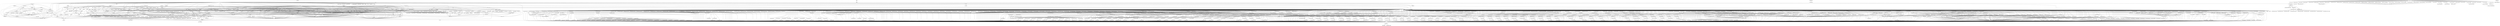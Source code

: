 digraph depends {
    node [shape=plaintext]
"alsa-utils-alsamixer" -> "libasound2";
"alsa-utils-alsamixer" -> "libformw5";
"alsa-utils-alsamixer" -> "libmenuw5";
"alsa-utils-alsamixer" -> "libncursesw5";
"alsa-utils-alsamixer" -> "libpanelw5";
"alsa-utils-alsamixer" -> "libtinfo5";
"angstrom-feed-configs" -> "opkg" [style=dotted];
"angstrom-packagegroup-boot" -> "angstrom-version";
"angstrom-packagegroup-boot" -> "packagegroup-boot";
"avahi-daemon" -> "base-files";
"avahi-daemon" -> "base-passwd";
"avahi-daemon" -> "libavahi-common3";
"avahi-daemon" -> "libavahi-core7";
"avahi-daemon" -> "libcap2";
"avahi-daemon" -> "libdaemon0";
"avahi-daemon" -> "libdbus-1-3";
"avahi-daemon" -> "libexpat1";
"avahi-daemon" -> "libnss-mdns" [style=dotted];
"avahi-daemon" -> "shadow";
"avahi-utils" -> "libavahi-client3";
"avahi-utils" -> "libavahi-common3";
"bash" -> "base-files";
"bash" -> "libtinfo5";
"bluez5" -> "libdbus-1-3";
"bluez5" -> "libglib-2.0-0";
"bluez5" -> "libreadline6";
"bluez5" -> "libudev1";
"busybox" -> "busybox-syslog" [style=dotted];
"busybox" -> "busybox-udhcpc" [style=dotted];
"coreutils" -> "libattr1";
"coreutils" -> "libcap2";
"coreutils" -> "libgmp10";
"cpufreq-tweaks" -> "cpufrequtils";
"curl" -> "libcurl4";
"dbus-1" -> "base-files";
"dbus-1" -> "base-passwd";
"dbus-1" -> "libdbus-1-3";
"dbus-1" -> "libexpat1";
"dbus-1" -> "libx11-6";
"dbus-1" -> "shadow";
"dracut" -> "bash";
"dracut" -> "busybox" [style=dotted];
"dracut" -> "coreutils" [style=dotted];
"dracut" -> "cpio";
"dracut" -> "findutils";
"dracut" -> "kernel-modules" [style=dotted];
"dracut" -> "ldd";
"dracut" -> "systemd";
"dracut" -> "util-linux";
"dracut" -> "util-linux-blkid";
"dracut" -> "util-linux-getopt";
"e2fsprogs-e2fsck" -> "libblkid1";
"e2fsprogs-e2fsck" -> "libcom-err2";
"e2fsprogs-e2fsck" -> "libe2p2";
"e2fsprogs-e2fsck" -> "libext2fs2";
"e2fsprogs-e2fsck" -> "libuuid1";
"fixmac" -> "ranpwd";
"glibc-gconv-ibm850" -> "glibc-gconv";
"glibc-gconv-unicode" -> "glibc-gconv";
"glibc-gconv-utf-32" -> "glibc-gconv";
"glibc-localedata-en-gb" -> "glibc-localedata-en-us";
"glibc-localedata-en-gb" -> "glibc-localedata-i18n";
"glibc-localedata-en-gb" -> "glibc-localedata-iso14651-t1";
"glibc-localedata-en-gb" -> "glibc-localedata-translit-combining";
"glibc-localedata-en-us" -> "glibc-localedata-en-gb";
"glibc-localedata-en-us" -> "glibc-localedata-iso14651-t1";
"glibc-localedata-i18n" -> "glibc-localedata-iso14651-t1";
"glibc-localedata-i18n" -> "glibc-localedata-translit-neutral";
"glibc-localedata-iso14651-t1" -> "glibc-localedata-iso14651-t1-common";
"glibc-localedata-translit-neutral" -> "glibc-localedata-translit-circle";
"glibc-localedata-translit-neutral" -> "glibc-localedata-translit-cjk-compat";
"glibc-localedata-translit-neutral" -> "glibc-localedata-translit-compat";
"glibc-localedata-translit-neutral" -> "glibc-localedata-translit-font";
"glibc-localedata-translit-neutral" -> "glibc-localedata-translit-fraction";
"glibc-localedata-translit-neutral" -> "glibc-localedata-translit-narrow";
"glibc-localedata-translit-neutral" -> "glibc-localedata-translit-small";
"glibc-localedata-translit-neutral" -> "glibc-localedata-translit-wide";
"htop" -> "libncursesw5";
"htop" -> "libtinfo5";
"htop" -> "ncurses-terminfo";
"iptables" -> "kernel-module-ip-tables" [style=dotted];
"iptables" -> "kernel-module-ipt-masquerade" [style=dotted];
"iptables" -> "kernel-module-iptable-filter" [style=dotted];
"iptables" -> "kernel-module-iptable-nat" [style=dotted];
"iptables" -> "kernel-module-nf-conntrack" [style=dotted];
"iptables" -> "kernel-module-nf-conntrack-ipv4" [style=dotted];
"iptables" -> "kernel-module-nf-defrag-ipv4" [style=dotted];
"iptables" -> "kernel-module-nf-nat" [style=dotted];
"iptables" -> "kernel-module-x-tables" [style=dotted];
"iw" -> "libnl-3-200";
"iw" -> "libnl-3-genl";
"kernel" -> "kernel-4.5.0";
"kernel-4.5.0" -> "kernel-image-4.5.0";
"kernel-image-4.5.0" -> "kernel-devicetree";
"kernel-image-4.5.0" -> "kernel-devicetree-overlays" [style=dotted];
"kernel-module-6lowpan" -> "kernel-4.5.0";
"kernel-module-a8293" -> "kernel-4.5.0";
"kernel-module-act-bpf" -> "kernel-4.5.0";
"kernel-module-act-connmark" -> "kernel-4.5.0";
"kernel-module-act-vlan" -> "kernel-4.5.0";
"kernel-module-adv7170" -> "kernel-4.5.0";
"kernel-module-adv7175" -> "kernel-4.5.0";
"kernel-module-adv7511" -> "kernel-4.5.0";
"kernel-module-aes-x86-64" -> "kernel-4.5.0";
"kernel-module-aesni-intel" -> "kernel-4.5.0";
"kernel-module-aesni-intel" -> "kernel-module-aes-x86-64";
"kernel-module-af-alg" -> "kernel-4.5.0";
"kernel-module-af-packet-diag" -> "kernel-4.5.0";
"kernel-module-af9013" -> "kernel-4.5.0";
"kernel-module-af9033" -> "kernel-4.5.0";
"kernel-module-ah6" -> "kernel-4.5.0";
"kernel-module-ah6" -> "kernel-module-ipv6";
"kernel-module-aircable" -> "kernel-4.5.0";
"kernel-module-airo" -> "kernel-4.5.0";
"kernel-module-airo" -> "kernel-module-cfg80211";
"kernel-module-airo" -> "kernel-module-rfkill";
"kernel-module-algif-hash" -> "kernel-4.5.0";
"kernel-module-algif-hash" -> "kernel-module-af-alg";
"kernel-module-algif-skcipher" -> "kernel-4.5.0";
"kernel-module-algif-skcipher" -> "kernel-module-af-alg";
"kernel-module-anubis" -> "kernel-4.5.0";
"kernel-module-aoe" -> "kernel-4.5.0";
"kernel-module-ark3116" -> "kernel-4.5.0";
"kernel-module-as102-fe" -> "kernel-4.5.0";
"kernel-module-asix" -> "kernel-4.5.0";
"kernel-module-asix" -> "kernel-module-usbnet";
"kernel-module-at76c50x-usb" -> "kernel-4.5.0";
"kernel-module-at76c50x-usb" -> "kernel-module-cfg80211";
"kernel-module-at76c50x-usb" -> "kernel-module-mac80211";
"kernel-module-at76c50x-usb" -> "kernel-module-rfkill";
"kernel-module-ath3k" -> "kernel-4.5.0";
"kernel-module-ath3k" -> "kernel-module-bluetooth";
"kernel-module-ath3k" -> "kernel-module-rfkill";
"kernel-module-atmel" -> "kernel-4.5.0";
"kernel-module-atmel" -> "kernel-module-cfg80211";
"kernel-module-atmel" -> "kernel-module-rfkill";
"kernel-module-atmel-pci" -> "kernel-4.5.0";
"kernel-module-atmel-pci" -> "kernel-module-atmel";
"kernel-module-atmel-pci" -> "kernel-module-cfg80211";
"kernel-module-atmel-pci" -> "kernel-module-rfkill";
"kernel-module-au0828" -> "kernel-4.5.0";
"kernel-module-au0828" -> "kernel-module-tveeprom";
"kernel-module-au8522-common" -> "kernel-4.5.0";
"kernel-module-au8522-decoder" -> "kernel-4.5.0";
"kernel-module-au8522-decoder" -> "kernel-module-au8522-common";
"kernel-module-au8522-dig" -> "kernel-4.5.0";
"kernel-module-au8522-dig" -> "kernel-module-au8522-common";
"kernel-module-ax88179-178a" -> "kernel-4.5.0";
"kernel-module-ax88179-178a" -> "kernel-module-usbnet";
"kernel-module-b2c2-flexcop" -> "kernel-4.5.0";
"kernel-module-b2c2-flexcop" -> "kernel-module-cx24113";
"kernel-module-b2c2-flexcop" -> "kernel-module-cx24123";
"kernel-module-b2c2-flexcop" -> "kernel-module-s5h1420";
"kernel-module-b2c2-flexcop-pci" -> "kernel-4.5.0";
"kernel-module-b2c2-flexcop-pci" -> "kernel-module-b2c2-flexcop";
"kernel-module-b2c2-flexcop-pci" -> "kernel-module-cx24113";
"kernel-module-b2c2-flexcop-pci" -> "kernel-module-cx24123";
"kernel-module-b2c2-flexcop-pci" -> "kernel-module-s5h1420";
"kernel-module-b2c2-flexcop-usb" -> "kernel-4.5.0";
"kernel-module-b2c2-flexcop-usb" -> "kernel-module-b2c2-flexcop";
"kernel-module-b2c2-flexcop-usb" -> "kernel-module-cx24113";
"kernel-module-b2c2-flexcop-usb" -> "kernel-module-cx24123";
"kernel-module-b2c2-flexcop-usb" -> "kernel-module-s5h1420";
"kernel-module-bcm203x" -> "kernel-4.5.0";
"kernel-module-bcm203x" -> "kernel-module-bluetooth";
"kernel-module-bcm203x" -> "kernel-module-rfkill";
"kernel-module-bcm3510" -> "kernel-4.5.0";
"kernel-module-belkin-sa" -> "kernel-4.5.0";
"kernel-module-bfusb" -> "kernel-4.5.0";
"kernel-module-bfusb" -> "kernel-module-bluetooth";
"kernel-module-bfusb" -> "kernel-module-rfkill";
"kernel-module-bluetooth" -> "kernel-4.5.0";
"kernel-module-bluetooth" -> "kernel-module-rfkill";
"kernel-module-bnep" -> "kernel-4.5.0";
"kernel-module-bnep" -> "kernel-module-bluetooth";
"kernel-module-bnep" -> "kernel-module-rfkill";
"kernel-module-br-netfilter" -> "kernel-4.5.0";
"kernel-module-br-netfilter" -> "kernel-module-bridge";
"kernel-module-br-netfilter" -> "kernel-module-ipv6";
"kernel-module-br-netfilter" -> "kernel-module-llc";
"kernel-module-br-netfilter" -> "kernel-module-stp";
"kernel-module-bridge" -> "kernel-4.5.0";
"kernel-module-bridge" -> "kernel-module-ipv6";
"kernel-module-bridge" -> "kernel-module-llc";
"kernel-module-bridge" -> "kernel-module-stp";
"kernel-module-bsd-comp" -> "kernel-4.5.0";
"kernel-module-bsd-comp" -> "kernel-module-ppp-generic";
"kernel-module-bsd-comp" -> "kernel-module-slhc";
"kernel-module-bt819" -> "kernel-4.5.0";
"kernel-module-bt856" -> "kernel-4.5.0";
"kernel-module-bt866" -> "kernel-4.5.0";
"kernel-module-btbcm" -> "kernel-4.5.0";
"kernel-module-btbcm" -> "kernel-module-bluetooth";
"kernel-module-btbcm" -> "kernel-module-rfkill";
"kernel-module-btcoexist" -> "kernel-4.5.0";
"kernel-module-btintel" -> "kernel-4.5.0";
"kernel-module-btintel" -> "kernel-module-bluetooth";
"kernel-module-btintel" -> "kernel-module-rfkill";
"kernel-module-btmrvl" -> "kernel-4.5.0";
"kernel-module-btmrvl" -> "kernel-module-bluetooth";
"kernel-module-btmrvl" -> "kernel-module-rfkill";
"kernel-module-btrtl" -> "kernel-4.5.0";
"kernel-module-btrtl" -> "kernel-module-bluetooth";
"kernel-module-btrtl" -> "kernel-module-rfkill";
"kernel-module-btusb" -> "kernel-4.5.0";
"kernel-module-btusb" -> "kernel-module-bluetooth";
"kernel-module-btusb" -> "kernel-module-btbcm";
"kernel-module-btusb" -> "kernel-module-btintel";
"kernel-module-btusb" -> "kernel-module-btrtl";
"kernel-module-btusb" -> "kernel-module-rfkill";
"kernel-module-budget" -> "kernel-4.5.0";
"kernel-module-budget" -> "kernel-module-budget-core";
"kernel-module-budget" -> "kernel-module-saa7146";
"kernel-module-budget" -> "kernel-module-ttpci-eeprom";
"kernel-module-budget-av" -> "kernel-4.5.0";
"kernel-module-budget-av" -> "kernel-module-budget-core";
"kernel-module-budget-av" -> "kernel-module-saa7146";
"kernel-module-budget-av" -> "kernel-module-saa7146-vv";
"kernel-module-budget-av" -> "kernel-module-ttpci-eeprom";
"kernel-module-budget-av" -> "kernel-module-videobuf-core";
"kernel-module-budget-av" -> "kernel-module-videobuf-dma-sg";
"kernel-module-budget-core" -> "kernel-4.5.0";
"kernel-module-budget-core" -> "kernel-module-saa7146";
"kernel-module-budget-core" -> "kernel-module-ttpci-eeprom";
"kernel-module-budget-patch" -> "kernel-4.5.0";
"kernel-module-budget-patch" -> "kernel-module-budget-core";
"kernel-module-budget-patch" -> "kernel-module-saa7146";
"kernel-module-budget-patch" -> "kernel-module-ttpci-eeprom";
"kernel-module-cafe-ccic" -> "kernel-4.5.0";
"kernel-module-cafe-ccic" -> "kernel-module-videobuf2-dma-contig";
"kernel-module-cafe-ccic" -> "kernel-module-videobuf2-dma-sg";
"kernel-module-camellia-generic" -> "kernel-4.5.0";
"kernel-module-catc" -> "kernel-4.5.0";
"kernel-module-ccm" -> "kernel-4.5.0";
"kernel-module-cdc-acm" -> "kernel-4.5.0";
"kernel-module-cdc-eem" -> "kernel-4.5.0";
"kernel-module-cdc-eem" -> "kernel-module-usbnet";
"kernel-module-cdc-ether" -> "kernel-4.5.0";
"kernel-module-cdc-ether" -> "kernel-module-usbnet";
"kernel-module-cdc-mbim" -> "kernel-4.5.0";
"kernel-module-cdc-mbim" -> "kernel-module-cdc-ncm";
"kernel-module-cdc-mbim" -> "kernel-module-cdc-wdm";
"kernel-module-cdc-mbim" -> "kernel-module-usbnet";
"kernel-module-cdc-ncm" -> "kernel-4.5.0";
"kernel-module-cdc-ncm" -> "kernel-module-usbnet";
"kernel-module-cdc-subset" -> "kernel-4.5.0";
"kernel-module-cdc-subset" -> "kernel-module-usbnet";
"kernel-module-cdc-wdm" -> "kernel-4.5.0";
"kernel-module-ceph" -> "kernel-4.5.0";
"kernel-module-ceph" -> "kernel-module-libceph";
"kernel-module-cfg80211" -> "kernel-4.5.0";
"kernel-module-cfg80211" -> "kernel-module-rfkill";
"kernel-module-ch341" -> "kernel-4.5.0";
"kernel-module-ch9200" -> "kernel-4.5.0";
"kernel-module-ch9200" -> "kernel-module-usbnet";
"kernel-module-cls-bpf" -> "kernel-4.5.0";
"kernel-module-cls-flower" -> "kernel-4.5.0";
"kernel-module-cpia2" -> "kernel-4.5.0";
"kernel-module-cramfs" -> "kernel-4.5.0";
"kernel-module-crc32c-intel" -> "kernel-4.5.0";
"kernel-module-crc7" -> "kernel-4.5.0";
"kernel-module-crypto-user" -> "kernel-4.5.0";
"kernel-module-cryptoloop" -> "kernel-4.5.0";
"kernel-module-cs53l32a" -> "kernel-4.5.0";
"kernel-module-ctr" -> "kernel-4.5.0";
"kernel-module-cuse" -> "kernel-4.5.0";
"kernel-module-cx22700" -> "kernel-4.5.0";
"kernel-module-cx2341x" -> "kernel-4.5.0";
"kernel-module-cx24113" -> "kernel-4.5.0";
"kernel-module-cx24116" -> "kernel-4.5.0";
"kernel-module-cx24120" -> "kernel-4.5.0";
"kernel-module-cx24123" -> "kernel-4.5.0";
"kernel-module-cx25821" -> "kernel-4.5.0";
"kernel-module-cx25821" -> "kernel-module-videobuf2-dma-sg";
"kernel-module-cx25821-alsa" -> "kernel-4.5.0";
"kernel-module-cx25821-alsa" -> "kernel-module-cx25821";
"kernel-module-cx25821-alsa" -> "kernel-module-videobuf2-dma-sg";
"kernel-module-cx25840" -> "kernel-4.5.0";
"kernel-module-cx82310-eth" -> "kernel-4.5.0";
"kernel-module-cx82310-eth" -> "kernel-module-usbnet";
"kernel-module-cxd2820r" -> "kernel-4.5.0";
"kernel-module-cyberjack" -> "kernel-4.5.0";
"kernel-module-cypress-m8" -> "kernel-4.5.0";
"kernel-module-ddbridge" -> "kernel-4.5.0";
"kernel-module-digi-acceleport" -> "kernel-4.5.0";
"kernel-module-dlm" -> "kernel-4.5.0";
"kernel-module-dm-flakey" -> "kernel-4.5.0";
"kernel-module-dm9601" -> "kernel-4.5.0";
"kernel-module-dm9601" -> "kernel-module-usbnet";
"kernel-module-drx39xyj" -> "kernel-4.5.0";
"kernel-module-drxd" -> "kernel-4.5.0";
"kernel-module-drxk" -> "kernel-4.5.0";
"kernel-module-dummy" -> "kernel-4.5.0";
"kernel-module-dummy-irq" -> "kernel-4.5.0";
"kernel-module-dvb-as102" -> "kernel-4.5.0";
"kernel-module-dvb-pll" -> "kernel-4.5.0";
"kernel-module-dvb-ttpci" -> "kernel-4.5.0";
"kernel-module-dvb-ttpci" -> "kernel-module-saa7146";
"kernel-module-dvb-ttpci" -> "kernel-module-saa7146-vv";
"kernel-module-dvb-ttpci" -> "kernel-module-ttpci-eeprom";
"kernel-module-dvb-ttpci" -> "kernel-module-videobuf-core";
"kernel-module-dvb-ttpci" -> "kernel-module-videobuf-dma-sg";
"kernel-module-dvb-ttusb-budget" -> "kernel-4.5.0";
"kernel-module-dvb-usb-af9015" -> "kernel-4.5.0";
"kernel-module-dvb-usb-af9015" -> "kernel-module-dvb-usb-v2";
"kernel-module-dvb-usb-af9035" -> "kernel-4.5.0";
"kernel-module-dvb-usb-af9035" -> "kernel-module-dvb-usb-v2";
"kernel-module-dvb-usb-anysee" -> "kernel-4.5.0";
"kernel-module-dvb-usb-anysee" -> "kernel-module-dvb-usb-v2";
"kernel-module-dvb-usb-au6610" -> "kernel-4.5.0";
"kernel-module-dvb-usb-au6610" -> "kernel-module-dvb-usb-v2";
"kernel-module-dvb-usb-az6007" -> "kernel-4.5.0";
"kernel-module-dvb-usb-az6007" -> "kernel-module-dvb-usb-v2";
"kernel-module-dvb-usb-ce6230" -> "kernel-4.5.0";
"kernel-module-dvb-usb-ce6230" -> "kernel-module-dvb-usb-v2";
"kernel-module-dvb-usb-dvbsky" -> "kernel-4.5.0";
"kernel-module-dvb-usb-dvbsky" -> "kernel-module-dvb-usb-v2";
"kernel-module-dvb-usb-dvbsky" -> "kernel-module-m88ds3103";
"kernel-module-dvb-usb-ec168" -> "kernel-4.5.0";
"kernel-module-dvb-usb-ec168" -> "kernel-module-dvb-usb-v2";
"kernel-module-dvb-usb-gl861" -> "kernel-4.5.0";
"kernel-module-dvb-usb-gl861" -> "kernel-module-dvb-usb-v2";
"kernel-module-dvb-usb-rtl28xxu" -> "kernel-4.5.0";
"kernel-module-dvb-usb-rtl28xxu" -> "kernel-module-dvb-usb-v2";
"kernel-module-dvb-usb-v2" -> "kernel-4.5.0";
"kernel-module-e4000" -> "kernel-4.5.0";
"kernel-module-earth-pt1" -> "kernel-4.5.0";
"kernel-module-ebt-802-3" -> "kernel-4.5.0";
"kernel-module-ebt-among" -> "kernel-4.5.0";
"kernel-module-ebt-arp" -> "kernel-4.5.0";
"kernel-module-ebt-arpreply" -> "kernel-4.5.0";
"kernel-module-ebt-dnat" -> "kernel-4.5.0";
"kernel-module-ebt-ip" -> "kernel-4.5.0";
"kernel-module-ebt-limit" -> "kernel-4.5.0";
"kernel-module-ebt-log" -> "kernel-4.5.0";
"kernel-module-ebt-mark" -> "kernel-4.5.0";
"kernel-module-ebt-mark-m" -> "kernel-4.5.0";
"kernel-module-ebt-pkttype" -> "kernel-4.5.0";
"kernel-module-ebt-redirect" -> "kernel-4.5.0";
"kernel-module-ebt-snat" -> "kernel-4.5.0";
"kernel-module-ebt-stp" -> "kernel-4.5.0";
"kernel-module-ebt-vlan" -> "kernel-4.5.0";
"kernel-module-ebtable-broute" -> "kernel-4.5.0";
"kernel-module-ebtable-broute" -> "kernel-module-bridge";
"kernel-module-ebtable-broute" -> "kernel-module-ebtables";
"kernel-module-ebtable-broute" -> "kernel-module-ipv6";
"kernel-module-ebtable-broute" -> "kernel-module-llc";
"kernel-module-ebtable-broute" -> "kernel-module-stp";
"kernel-module-ebtable-filter" -> "kernel-4.5.0";
"kernel-module-ebtable-filter" -> "kernel-module-ebtables";
"kernel-module-ebtable-nat" -> "kernel-4.5.0";
"kernel-module-ebtable-nat" -> "kernel-module-ebtables";
"kernel-module-ebtables" -> "kernel-4.5.0";
"kernel-module-ec100" -> "kernel-4.5.0";
"kernel-module-eeprom-93cx6" -> "kernel-4.5.0";
"kernel-module-efs" -> "kernel-4.5.0";
"kernel-module-ehci-platform" -> "kernel-4.5.0";
"kernel-module-em-ipset" -> "kernel-4.5.0";
"kernel-module-em-ipset" -> "kernel-module-ip-set";
"kernel-module-em28xx" -> "kernel-4.5.0";
"kernel-module-em28xx" -> "kernel-module-tveeprom";
"kernel-module-em28xx-alsa" -> "kernel-4.5.0";
"kernel-module-em28xx-alsa" -> "kernel-module-em28xx";
"kernel-module-em28xx-alsa" -> "kernel-module-tveeprom";
"kernel-module-em28xx-dvb" -> "kernel-4.5.0";
"kernel-module-em28xx-dvb" -> "kernel-module-em28xx";
"kernel-module-em28xx-dvb" -> "kernel-module-tveeprom";
"kernel-module-empeg" -> "kernel-4.5.0";
"kernel-module-esp6" -> "kernel-4.5.0";
"kernel-module-esp6" -> "kernel-module-ipv6";
"kernel-module-ezusb" -> "kernel-4.5.0";
"kernel-module-f81232" -> "kernel-4.5.0";
"kernel-module-fc0011" -> "kernel-4.5.0";
"kernel-module-fc0012" -> "kernel-4.5.0";
"kernel-module-fc0013" -> "kernel-4.5.0";
"kernel-module-fc2580" -> "kernel-4.5.0";
"kernel-module-firedtv" -> "kernel-4.5.0";
"kernel-module-firedtv" -> "kernel-module-firewire-core";
"kernel-module-firewire-core" -> "kernel-4.5.0";
"kernel-module-firewire-net" -> "kernel-4.5.0";
"kernel-module-firewire-net" -> "kernel-module-firewire-core";
"kernel-module-firewire-ohci" -> "kernel-4.5.0";
"kernel-module-firewire-ohci" -> "kernel-module-firewire-core";
"kernel-module-firewire-sbp2" -> "kernel-4.5.0";
"kernel-module-firewire-sbp2" -> "kernel-module-firewire-core";
"kernel-module-ftdi-sio" -> "kernel-4.5.0";
"kernel-module-garmin-gps" -> "kernel-4.5.0";
"kernel-module-gcm" -> "kernel-4.5.0";
"kernel-module-ghash-clmulni-intel" -> "kernel-4.5.0";
"kernel-module-ghash-generic" -> "kernel-4.5.0";
"kernel-module-gl620a" -> "kernel-4.5.0";
"kernel-module-gl620a" -> "kernel-module-usbnet";
"kernel-module-gre" -> "kernel-4.5.0";
"kernel-module-gspca-benq" -> "kernel-4.5.0";
"kernel-module-gspca-benq" -> "kernel-module-gspca-main";
"kernel-module-gspca-conex" -> "kernel-4.5.0";
"kernel-module-gspca-conex" -> "kernel-module-gspca-main";
"kernel-module-gspca-cpia1" -> "kernel-4.5.0";
"kernel-module-gspca-cpia1" -> "kernel-module-gspca-main";
"kernel-module-gspca-etoms" -> "kernel-4.5.0";
"kernel-module-gspca-etoms" -> "kernel-module-gspca-main";
"kernel-module-gspca-finepix" -> "kernel-4.5.0";
"kernel-module-gspca-finepix" -> "kernel-module-gspca-main";
"kernel-module-gspca-gl860" -> "kernel-4.5.0";
"kernel-module-gspca-gl860" -> "kernel-module-gspca-main";
"kernel-module-gspca-jeilinj" -> "kernel-4.5.0";
"kernel-module-gspca-jeilinj" -> "kernel-module-gspca-main";
"kernel-module-gspca-jl2005bcd" -> "kernel-4.5.0";
"kernel-module-gspca-jl2005bcd" -> "kernel-module-gspca-main";
"kernel-module-gspca-kinect" -> "kernel-4.5.0";
"kernel-module-gspca-kinect" -> "kernel-module-gspca-main";
"kernel-module-gspca-konica" -> "kernel-4.5.0";
"kernel-module-gspca-konica" -> "kernel-module-gspca-main";
"kernel-module-gspca-m5602" -> "kernel-4.5.0";
"kernel-module-gspca-m5602" -> "kernel-module-gspca-main";
"kernel-module-gspca-main" -> "kernel-4.5.0";
"kernel-module-gspca-mars" -> "kernel-4.5.0";
"kernel-module-gspca-mars" -> "kernel-module-gspca-main";
"kernel-module-gspca-mr97310a" -> "kernel-4.5.0";
"kernel-module-gspca-mr97310a" -> "kernel-module-gspca-main";
"kernel-module-gspca-nw80x" -> "kernel-4.5.0";
"kernel-module-gspca-nw80x" -> "kernel-module-gspca-main";
"kernel-module-gspca-ov519" -> "kernel-4.5.0";
"kernel-module-gspca-ov519" -> "kernel-module-gspca-main";
"kernel-module-gspca-ov534" -> "kernel-4.5.0";
"kernel-module-gspca-ov534" -> "kernel-module-gspca-main";
"kernel-module-gspca-ov534-9" -> "kernel-4.5.0";
"kernel-module-gspca-ov534-9" -> "kernel-module-gspca-main";
"kernel-module-gspca-pac207" -> "kernel-4.5.0";
"kernel-module-gspca-pac207" -> "kernel-module-gspca-main";
"kernel-module-gspca-pac7302" -> "kernel-4.5.0";
"kernel-module-gspca-pac7302" -> "kernel-module-gspca-main";
"kernel-module-gspca-pac7311" -> "kernel-4.5.0";
"kernel-module-gspca-pac7311" -> "kernel-module-gspca-main";
"kernel-module-gspca-se401" -> "kernel-4.5.0";
"kernel-module-gspca-se401" -> "kernel-module-gspca-main";
"kernel-module-gspca-sn9c2028" -> "kernel-4.5.0";
"kernel-module-gspca-sn9c2028" -> "kernel-module-gspca-main";
"kernel-module-gspca-sn9c20x" -> "kernel-4.5.0";
"kernel-module-gspca-sn9c20x" -> "kernel-module-gspca-main";
"kernel-module-gspca-sonixj" -> "kernel-4.5.0";
"kernel-module-gspca-sonixj" -> "kernel-module-gspca-main";
"kernel-module-gspca-spca1528" -> "kernel-4.5.0";
"kernel-module-gspca-spca1528" -> "kernel-module-gspca-main";
"kernel-module-gspca-spca500" -> "kernel-4.5.0";
"kernel-module-gspca-spca500" -> "kernel-module-gspca-main";
"kernel-module-gspca-spca501" -> "kernel-4.5.0";
"kernel-module-gspca-spca501" -> "kernel-module-gspca-main";
"kernel-module-gspca-spca505" -> "kernel-4.5.0";
"kernel-module-gspca-spca505" -> "kernel-module-gspca-main";
"kernel-module-gspca-spca506" -> "kernel-4.5.0";
"kernel-module-gspca-spca506" -> "kernel-module-gspca-main";
"kernel-module-gspca-spca508" -> "kernel-4.5.0";
"kernel-module-gspca-spca508" -> "kernel-module-gspca-main";
"kernel-module-gspca-spca561" -> "kernel-4.5.0";
"kernel-module-gspca-spca561" -> "kernel-module-gspca-main";
"kernel-module-gspca-sq905" -> "kernel-4.5.0";
"kernel-module-gspca-sq905" -> "kernel-module-gspca-main";
"kernel-module-gspca-sq905c" -> "kernel-4.5.0";
"kernel-module-gspca-sq905c" -> "kernel-module-gspca-main";
"kernel-module-gspca-sq930x" -> "kernel-4.5.0";
"kernel-module-gspca-sq930x" -> "kernel-module-gspca-main";
"kernel-module-gspca-stk014" -> "kernel-4.5.0";
"kernel-module-gspca-stk014" -> "kernel-module-gspca-main";
"kernel-module-gspca-stk1135" -> "kernel-4.5.0";
"kernel-module-gspca-stk1135" -> "kernel-module-gspca-main";
"kernel-module-gspca-stv0680" -> "kernel-4.5.0";
"kernel-module-gspca-stv0680" -> "kernel-module-gspca-main";
"kernel-module-gspca-stv06xx" -> "kernel-4.5.0";
"kernel-module-gspca-stv06xx" -> "kernel-module-gspca-main";
"kernel-module-gspca-sunplus" -> "kernel-4.5.0";
"kernel-module-gspca-sunplus" -> "kernel-module-gspca-main";
"kernel-module-gspca-t613" -> "kernel-4.5.0";
"kernel-module-gspca-t613" -> "kernel-module-gspca-main";
"kernel-module-gspca-topro" -> "kernel-4.5.0";
"kernel-module-gspca-topro" -> "kernel-module-gspca-main";
"kernel-module-gspca-touptek" -> "kernel-4.5.0";
"kernel-module-gspca-touptek" -> "kernel-module-gspca-main";
"kernel-module-gspca-tv8532" -> "kernel-4.5.0";
"kernel-module-gspca-tv8532" -> "kernel-module-gspca-main";
"kernel-module-gspca-vc032x" -> "kernel-4.5.0";
"kernel-module-gspca-vc032x" -> "kernel-module-gspca-main";
"kernel-module-gspca-vicam" -> "kernel-4.5.0";
"kernel-module-gspca-vicam" -> "kernel-module-gspca-main";
"kernel-module-gspca-xirlink-cit" -> "kernel-4.5.0";
"kernel-module-gspca-xirlink-cit" -> "kernel-module-gspca-main";
"kernel-module-gspca-zc3xx" -> "kernel-4.5.0";
"kernel-module-gspca-zc3xx" -> "kernel-module-gspca-main";
"kernel-module-hci-vhci" -> "kernel-4.5.0";
"kernel-module-hci-vhci" -> "kernel-module-bluetooth";
"kernel-module-hci-vhci" -> "kernel-module-rfkill";
"kernel-module-hdpvr" -> "kernel-4.5.0";
"kernel-module-hexium-gemini" -> "kernel-4.5.0";
"kernel-module-hexium-gemini" -> "kernel-module-saa7146";
"kernel-module-hexium-gemini" -> "kernel-module-saa7146-vv";
"kernel-module-hexium-gemini" -> "kernel-module-videobuf-core";
"kernel-module-hexium-gemini" -> "kernel-module-videobuf-dma-sg";
"kernel-module-hexium-orion" -> "kernel-4.5.0";
"kernel-module-hexium-orion" -> "kernel-module-saa7146";
"kernel-module-hexium-orion" -> "kernel-module-saa7146-vv";
"kernel-module-hexium-orion" -> "kernel-module-videobuf-core";
"kernel-module-hexium-orion" -> "kernel-module-videobuf-dma-sg";
"kernel-module-hfsplus" -> "kernel-4.5.0";
"kernel-module-hidp" -> "kernel-4.5.0";
"kernel-module-hidp" -> "kernel-module-bluetooth";
"kernel-module-hidp" -> "kernel-module-rfkill";
"kernel-module-hostap" -> "kernel-4.5.0";
"kernel-module-hostap" -> "kernel-module-lib80211";
"kernel-module-hostap-pci" -> "kernel-4.5.0";
"kernel-module-hostap-pci" -> "kernel-module-hostap";
"kernel-module-hostap-pci" -> "kernel-module-lib80211";
"kernel-module-hostap-plx" -> "kernel-4.5.0";
"kernel-module-hostap-plx" -> "kernel-module-hostap";
"kernel-module-hostap-plx" -> "kernel-module-lib80211";
"kernel-module-hso" -> "kernel-4.5.0";
"kernel-module-hso" -> "kernel-module-rfkill";
"kernel-module-i2c-ali1535" -> "kernel-4.5.0";
"kernel-module-i2c-ali1563" -> "kernel-4.5.0";
"kernel-module-i2c-ali15x3" -> "kernel-4.5.0";
"kernel-module-i2c-amd756" -> "kernel-4.5.0";
"kernel-module-i2c-amd8111" -> "kernel-4.5.0";
"kernel-module-i2c-hid" -> "kernel-4.5.0";
"kernel-module-i2c-i801" -> "kernel-4.5.0";
"kernel-module-i2c-nforce2" -> "kernel-4.5.0";
"kernel-module-i2c-ocores" -> "kernel-4.5.0";
"kernel-module-i2c-parport" -> "kernel-4.5.0";
"kernel-module-i2c-parport" -> "kernel-module-i2c-smbus";
"kernel-module-i2c-parport-light" -> "kernel-4.5.0";
"kernel-module-i2c-parport-light" -> "kernel-module-i2c-smbus";
"kernel-module-i2c-piix4" -> "kernel-4.5.0";
"kernel-module-i2c-simtec" -> "kernel-4.5.0";
"kernel-module-i2c-sis5595" -> "kernel-4.5.0";
"kernel-module-i2c-sis630" -> "kernel-4.5.0";
"kernel-module-i2c-sis96x" -> "kernel-4.5.0";
"kernel-module-i2c-slave-eeprom" -> "kernel-4.5.0";
"kernel-module-i2c-smbus" -> "kernel-4.5.0";
"kernel-module-i2c-stub" -> "kernel-4.5.0";
"kernel-module-i2c-taos-evm" -> "kernel-4.5.0";
"kernel-module-i2c-tiny-usb" -> "kernel-4.5.0";
"kernel-module-i2c-via" -> "kernel-4.5.0";
"kernel-module-i2c-viapro" -> "kernel-4.5.0";
"kernel-module-ila" -> "kernel-4.5.0";
"kernel-module-input-polldev" -> "kernel-4.5.0";
"kernel-module-int51x1" -> "kernel-4.5.0";
"kernel-module-int51x1" -> "kernel-module-usbnet";
"kernel-module-intel-rapl" -> "kernel-4.5.0";
"kernel-module-io-edgeport" -> "kernel-4.5.0";
"kernel-module-io-ti" -> "kernel-4.5.0";
"kernel-module-ip-gre" -> "kernel-4.5.0";
"kernel-module-ip-gre" -> "kernel-module-gre";
"kernel-module-ip-set" -> "kernel-4.5.0";
"kernel-module-ip-set-bitmap-ip" -> "kernel-4.5.0";
"kernel-module-ip-set-bitmap-ip" -> "kernel-module-ip-set";
"kernel-module-ip-set-bitmap-ipmac" -> "kernel-4.5.0";
"kernel-module-ip-set-bitmap-ipmac" -> "kernel-module-ip-set";
"kernel-module-ip-set-bitmap-port" -> "kernel-4.5.0";
"kernel-module-ip-set-bitmap-port" -> "kernel-module-ip-set";
"kernel-module-ip-set-hash-ip" -> "kernel-4.5.0";
"kernel-module-ip-set-hash-ip" -> "kernel-module-ip-set";
"kernel-module-ip-set-hash-ipport" -> "kernel-4.5.0";
"kernel-module-ip-set-hash-ipport" -> "kernel-module-ip-set";
"kernel-module-ip-set-hash-ipportip" -> "kernel-4.5.0";
"kernel-module-ip-set-hash-ipportip" -> "kernel-module-ip-set";
"kernel-module-ip-set-hash-ipportnet" -> "kernel-4.5.0";
"kernel-module-ip-set-hash-ipportnet" -> "kernel-module-ip-set";
"kernel-module-ip-set-hash-mac" -> "kernel-4.5.0";
"kernel-module-ip-set-hash-mac" -> "kernel-module-ip-set";
"kernel-module-ip-set-hash-net" -> "kernel-4.5.0";
"kernel-module-ip-set-hash-net" -> "kernel-module-ip-set";
"kernel-module-ip-set-hash-netiface" -> "kernel-4.5.0";
"kernel-module-ip-set-hash-netiface" -> "kernel-module-ip-set";
"kernel-module-ip-set-hash-netnet" -> "kernel-4.5.0";
"kernel-module-ip-set-hash-netnet" -> "kernel-module-ip-set";
"kernel-module-ip-set-hash-netport" -> "kernel-4.5.0";
"kernel-module-ip-set-hash-netport" -> "kernel-module-ip-set";
"kernel-module-ip-set-hash-netportnet" -> "kernel-4.5.0";
"kernel-module-ip-set-hash-netportnet" -> "kernel-module-ip-set";
"kernel-module-ip-set-list-set" -> "kernel-4.5.0";
"kernel-module-ip-set-list-set" -> "kernel-module-ip-set";
"kernel-module-ip-vti" -> "kernel-4.5.0";
"kernel-module-ip6-gre" -> "kernel-4.5.0";
"kernel-module-ip6-gre" -> "kernel-module-ip6-tunnel";
"kernel-module-ip6-gre" -> "kernel-module-ipv6";
"kernel-module-ip6-gre" -> "kernel-module-tunnel6";
"kernel-module-ip6-tables" -> "kernel-4.5.0";
"kernel-module-ip6-tunnel" -> "kernel-4.5.0";
"kernel-module-ip6-tunnel" -> "kernel-module-ipv6";
"kernel-module-ip6-tunnel" -> "kernel-module-tunnel6";
"kernel-module-ip6-udp-tunnel" -> "kernel-4.5.0";
"kernel-module-ip6-vti" -> "kernel-4.5.0";
"kernel-module-ip6-vti" -> "kernel-module-ip6-tunnel";
"kernel-module-ip6-vti" -> "kernel-module-ipv6";
"kernel-module-ip6-vti" -> "kernel-module-tunnel6";
"kernel-module-ip6t-ah" -> "kernel-4.5.0";
"kernel-module-ip6t-eui64" -> "kernel-4.5.0";
"kernel-module-ip6t-frag" -> "kernel-4.5.0";
"kernel-module-ip6t-hbh" -> "kernel-4.5.0";
"kernel-module-ip6t-ipv6header" -> "kernel-4.5.0";
"kernel-module-ip6t-masquerade" -> "kernel-4.5.0";
"kernel-module-ip6t-masquerade" -> "kernel-module-ipv6";
"kernel-module-ip6t-masquerade" -> "kernel-module-nf-nat-masquerade-ipv6";
"kernel-module-ip6t-mh" -> "kernel-4.5.0";
"kernel-module-ip6t-npt" -> "kernel-4.5.0";
"kernel-module-ip6t-reject" -> "kernel-4.5.0";
"kernel-module-ip6t-reject" -> "kernel-module-ipv6";
"kernel-module-ip6t-reject" -> "kernel-module-nf-reject-ipv6";
"kernel-module-ip6t-rpfilter" -> "kernel-4.5.0";
"kernel-module-ip6t-rpfilter" -> "kernel-module-ipv6";
"kernel-module-ip6t-rt" -> "kernel-4.5.0";
"kernel-module-ip6t-synproxy" -> "kernel-4.5.0";
"kernel-module-ip6t-synproxy" -> "kernel-module-ipv6";
"kernel-module-ip6t-synproxy" -> "kernel-module-nf-synproxy-core";
"kernel-module-ip6table-filter" -> "kernel-4.5.0";
"kernel-module-ip6table-filter" -> "kernel-module-ip6-tables";
"kernel-module-ip6table-mangle" -> "kernel-4.5.0";
"kernel-module-ip6table-mangle" -> "kernel-module-ip6-tables";
"kernel-module-ip6table-mangle" -> "kernel-module-ipv6";
"kernel-module-ip6table-nat" -> "kernel-4.5.0";
"kernel-module-ip6table-nat" -> "kernel-module-ip6-tables";
"kernel-module-ip6table-nat" -> "kernel-module-ipv6";
"kernel-module-ip6table-nat" -> "kernel-module-nf-nat-ipv6";
"kernel-module-ip6table-raw" -> "kernel-4.5.0";
"kernel-module-ip6table-raw" -> "kernel-module-ip6-tables";
"kernel-module-ipaq" -> "kernel-4.5.0";
"kernel-module-ipcomp6" -> "kernel-4.5.0";
"kernel-module-ipcomp6" -> "kernel-module-ipv6";
"kernel-module-ipcomp6" -> "kernel-module-tunnel6";
"kernel-module-ipcomp6" -> "kernel-module-xfrm6-tunnel";
"kernel-module-ipheth" -> "kernel-4.5.0";
"kernel-module-ipt-masquerade" -> "kernel-4.5.0";
"kernel-module-ipt-masquerade" -> "kernel-module-nf-nat-masquerade-ipv4";
"kernel-module-ipt-rpfilter" -> "kernel-4.5.0";
"kernel-module-ipt-synproxy" -> "kernel-4.5.0";
"kernel-module-ipt-synproxy" -> "kernel-module-nf-synproxy-core";
"kernel-module-iptable-nat" -> "kernel-4.5.0";
"kernel-module-ipv6" -> "kernel-4.5.0";
"kernel-module-ipvlan" -> "kernel-4.5.0";
"kernel-module-ipvlan" -> "kernel-module-ipv6";
"kernel-module-ipw" -> "kernel-4.5.0";
"kernel-module-ipw" -> "kernel-module-usb-wwan";
"kernel-module-ipw2100" -> "kernel-4.5.0";
"kernel-module-ipw2100" -> "kernel-module-cfg80211";
"kernel-module-ipw2100" -> "kernel-module-lib80211";
"kernel-module-ipw2100" -> "kernel-module-libipw";
"kernel-module-ipw2100" -> "kernel-module-rfkill";
"kernel-module-ipw2200" -> "kernel-4.5.0";
"kernel-module-ipw2200" -> "kernel-module-cfg80211";
"kernel-module-ipw2200" -> "kernel-module-lib80211";
"kernel-module-ipw2200" -> "kernel-module-libipw";
"kernel-module-ipw2200" -> "kernel-module-rfkill";
"kernel-module-ir-usb" -> "kernel-4.5.0";
"kernel-module-iscsi-boot-sysfs" -> "kernel-4.5.0";
"kernel-module-iscsi-target-mod" -> "kernel-4.5.0";
"kernel-module-iscsi-target-mod" -> "kernel-module-target-core-mod";
"kernel-module-iscsi-tcp" -> "kernel-4.5.0";
"kernel-module-iscsi-tcp" -> "kernel-module-libiscsi";
"kernel-module-iscsi-tcp" -> "kernel-module-libiscsi-tcp";
"kernel-module-iscsi-tcp" -> "kernel-module-scsi-transport-iscsi";
"kernel-module-isl6405" -> "kernel-4.5.0";
"kernel-module-isl6421" -> "kernel-4.5.0";
"kernel-module-isl6423" -> "kernel-4.5.0";
"kernel-module-it913x" -> "kernel-4.5.0";
"kernel-module-itd1000" -> "kernel-4.5.0";
"kernel-module-iuu-phoenix" -> "kernel-4.5.0";
"kernel-module-iwl4965" -> "kernel-4.5.0";
"kernel-module-iwl4965" -> "kernel-module-cfg80211";
"kernel-module-iwl4965" -> "kernel-module-iwlegacy";
"kernel-module-iwl4965" -> "kernel-module-mac80211";
"kernel-module-iwl4965" -> "kernel-module-rfkill";
"kernel-module-iwlegacy" -> "kernel-4.5.0";
"kernel-module-iwlegacy" -> "kernel-module-cfg80211";
"kernel-module-iwlegacy" -> "kernel-module-mac80211";
"kernel-module-iwlegacy" -> "kernel-module-rfkill";
"kernel-module-kalmia" -> "kernel-4.5.0";
"kernel-module-kalmia" -> "kernel-module-usbnet";
"kernel-module-kaweth" -> "kernel-4.5.0";
"kernel-module-keyspan" -> "kernel-4.5.0";
"kernel-module-keyspan" -> "kernel-module-ezusb";
"kernel-module-keyspan-pda" -> "kernel-4.5.0";
"kernel-module-keyspan-pda" -> "kernel-module-ezusb";
"kernel-module-khazad" -> "kernel-4.5.0";
"kernel-module-kl5kusb105" -> "kernel-4.5.0";
"kernel-module-kobil-sct" -> "kernel-4.5.0";
"kernel-module-ks0127" -> "kernel-4.5.0";
"kernel-module-l2tp-core" -> "kernel-4.5.0";
"kernel-module-l2tp-core" -> "kernel-module-ip6-udp-tunnel";
"kernel-module-l2tp-core" -> "kernel-module-ipv6";
"kernel-module-l2tp-core" -> "kernel-module-udp-tunnel";
"kernel-module-l2tp-debugfs" -> "kernel-4.5.0";
"kernel-module-l2tp-debugfs" -> "kernel-module-ip6-udp-tunnel";
"kernel-module-l2tp-debugfs" -> "kernel-module-ipv6";
"kernel-module-l2tp-debugfs" -> "kernel-module-l2tp-core";
"kernel-module-l2tp-debugfs" -> "kernel-module-udp-tunnel";
"kernel-module-l2tp-eth" -> "kernel-4.5.0";
"kernel-module-l2tp-eth" -> "kernel-module-ip6-udp-tunnel";
"kernel-module-l2tp-eth" -> "kernel-module-ipv6";
"kernel-module-l2tp-eth" -> "kernel-module-l2tp-core";
"kernel-module-l2tp-eth" -> "kernel-module-l2tp-netlink";
"kernel-module-l2tp-eth" -> "kernel-module-udp-tunnel";
"kernel-module-l2tp-ip" -> "kernel-4.5.0";
"kernel-module-l2tp-ip" -> "kernel-module-ip6-udp-tunnel";
"kernel-module-l2tp-ip" -> "kernel-module-ipv6";
"kernel-module-l2tp-ip" -> "kernel-module-l2tp-core";
"kernel-module-l2tp-ip" -> "kernel-module-udp-tunnel";
"kernel-module-l2tp-ip6" -> "kernel-4.5.0";
"kernel-module-l2tp-ip6" -> "kernel-module-ip6-udp-tunnel";
"kernel-module-l2tp-ip6" -> "kernel-module-ipv6";
"kernel-module-l2tp-ip6" -> "kernel-module-l2tp-core";
"kernel-module-l2tp-ip6" -> "kernel-module-udp-tunnel";
"kernel-module-l2tp-netlink" -> "kernel-4.5.0";
"kernel-module-l2tp-netlink" -> "kernel-module-ip6-udp-tunnel";
"kernel-module-l2tp-netlink" -> "kernel-module-ipv6";
"kernel-module-l2tp-netlink" -> "kernel-module-l2tp-core";
"kernel-module-l2tp-netlink" -> "kernel-module-udp-tunnel";
"kernel-module-l2tp-ppp" -> "kernel-4.5.0";
"kernel-module-l2tp-ppp" -> "kernel-module-ip6-udp-tunnel";
"kernel-module-l2tp-ppp" -> "kernel-module-ipv6";
"kernel-module-l2tp-ppp" -> "kernel-module-l2tp-core";
"kernel-module-l2tp-ppp" -> "kernel-module-l2tp-netlink";
"kernel-module-l2tp-ppp" -> "kernel-module-ppp-generic";
"kernel-module-l2tp-ppp" -> "kernel-module-pppox";
"kernel-module-l2tp-ppp" -> "kernel-module-slhc";
"kernel-module-l2tp-ppp" -> "kernel-module-udp-tunnel";
"kernel-module-l64781" -> "kernel-4.5.0";
"kernel-module-lan78xx" -> "kernel-4.5.0";
"kernel-module-lcd" -> "kernel-4.5.0";
"kernel-module-lg-vl600" -> "kernel-4.5.0";
"kernel-module-lg-vl600" -> "kernel-module-cdc-ether";
"kernel-module-lg-vl600" -> "kernel-module-usbnet";
"kernel-module-lgdt3305" -> "kernel-4.5.0";
"kernel-module-lgdt330x" -> "kernel-4.5.0";
"kernel-module-lib80211" -> "kernel-4.5.0";
"kernel-module-lib80211-crypt-ccmp" -> "kernel-4.5.0";
"kernel-module-lib80211-crypt-ccmp" -> "kernel-module-lib80211";
"kernel-module-lib80211-crypt-tkip" -> "kernel-4.5.0";
"kernel-module-lib80211-crypt-tkip" -> "kernel-module-lib80211";
"kernel-module-lib80211-crypt-wep" -> "kernel-4.5.0";
"kernel-module-lib80211-crypt-wep" -> "kernel-module-lib80211";
"kernel-module-libceph" -> "kernel-4.5.0";
"kernel-module-libertas" -> "kernel-4.5.0";
"kernel-module-libertas" -> "kernel-module-cfg80211";
"kernel-module-libertas" -> "kernel-module-rfkill";
"kernel-module-libertas-tf" -> "kernel-4.5.0";
"kernel-module-libertas-tf" -> "kernel-module-cfg80211";
"kernel-module-libertas-tf" -> "kernel-module-mac80211";
"kernel-module-libertas-tf" -> "kernel-module-rfkill";
"kernel-module-libfc" -> "kernel-4.5.0";
"kernel-module-libfc" -> "kernel-module-scsi-transport-fc";
"kernel-module-libfcoe" -> "kernel-4.5.0";
"kernel-module-libfcoe" -> "kernel-module-libfc";
"kernel-module-libfcoe" -> "kernel-module-scsi-transport-fc";
"kernel-module-libipw" -> "kernel-4.5.0";
"kernel-module-libipw" -> "kernel-module-cfg80211";
"kernel-module-libipw" -> "kernel-module-lib80211";
"kernel-module-libipw" -> "kernel-module-rfkill";
"kernel-module-libiscsi" -> "kernel-4.5.0";
"kernel-module-libiscsi" -> "kernel-module-scsi-transport-iscsi";
"kernel-module-libiscsi-tcp" -> "kernel-4.5.0";
"kernel-module-libiscsi-tcp" -> "kernel-module-libiscsi";
"kernel-module-libiscsi-tcp" -> "kernel-module-scsi-transport-iscsi";
"kernel-module-libore" -> "kernel-4.5.0";
"kernel-module-libore" -> "kernel-module-libosd";
"kernel-module-libosd" -> "kernel-4.5.0";
"kernel-module-libsas" -> "kernel-4.5.0";
"kernel-module-llc" -> "kernel-4.5.0";
"kernel-module-lnbp21" -> "kernel-4.5.0";
"kernel-module-ltc2941-battery-gauge" -> "kernel-4.5.0";
"kernel-module-m88ds3103" -> "kernel-4.5.0";
"kernel-module-mac80211" -> "kernel-4.5.0";
"kernel-module-mac80211" -> "kernel-module-cfg80211";
"kernel-module-mac80211" -> "kernel-module-rfkill";
"kernel-module-macvlan" -> "kernel-4.5.0";
"kernel-module-macvtap" -> "kernel-4.5.0";
"kernel-module-macvtap" -> "kernel-module-macvlan";
"kernel-module-mb86a20s" -> "kernel-4.5.0";
"kernel-module-mcs7830" -> "kernel-4.5.0";
"kernel-module-mcs7830" -> "kernel-module-usbnet";
"kernel-module-mct-u232" -> "kernel-4.5.0";
"kernel-module-md-cluster" -> "kernel-4.5.0";
"kernel-module-md-cluster" -> "kernel-module-dlm";
"kernel-module-metro-usb" -> "kernel-4.5.0";
"kernel-module-mip6" -> "kernel-4.5.0";
"kernel-module-mip6" -> "kernel-module-ipv6";
"kernel-module-mos7720" -> "kernel-4.5.0";
"kernel-module-mos7840" -> "kernel-4.5.0";
"kernel-module-mpls-gso" -> "kernel-4.5.0";
"kernel-module-mpls-iptunnel" -> "kernel-4.5.0";
"kernel-module-mpls-iptunnel" -> "kernel-module-mpls-router";
"kernel-module-mpls-router" -> "kernel-4.5.0";
"kernel-module-mptbase" -> "kernel-4.5.0";
"kernel-module-mptctl" -> "kernel-4.5.0";
"kernel-module-mptctl" -> "kernel-module-mptbase";
"kernel-module-mptfc" -> "kernel-4.5.0";
"kernel-module-mptfc" -> "kernel-module-mptbase";
"kernel-module-mptfc" -> "kernel-module-mptscsih";
"kernel-module-mptfc" -> "kernel-module-scsi-transport-fc";
"kernel-module-mptsas" -> "kernel-4.5.0";
"kernel-module-mptsas" -> "kernel-module-mptbase";
"kernel-module-mptsas" -> "kernel-module-mptscsih";
"kernel-module-mptscsih" -> "kernel-4.5.0";
"kernel-module-mptscsih" -> "kernel-module-mptbase";
"kernel-module-mptspi" -> "kernel-4.5.0";
"kernel-module-mptspi" -> "kernel-module-mptbase";
"kernel-module-mptspi" -> "kernel-module-mptscsih";
"kernel-module-mptspi" -> "kernel-module-scsi-transport-spi";
"kernel-module-msp3400" -> "kernel-4.5.0";
"kernel-module-mt2060" -> "kernel-4.5.0";
"kernel-module-mt2063" -> "kernel-4.5.0";
"kernel-module-mt2131" -> "kernel-4.5.0";
"kernel-module-mt312" -> "kernel-4.5.0";
"kernel-module-mt352" -> "kernel-4.5.0";
"kernel-module-mt7601u" -> "kernel-4.5.0";
"kernel-module-mt7601u" -> "kernel-module-cfg80211";
"kernel-module-mt7601u" -> "kernel-module-mac80211";
"kernel-module-mt7601u" -> "kernel-module-rfkill";
"kernel-module-mwl8k" -> "kernel-4.5.0";
"kernel-module-mwl8k" -> "kernel-module-cfg80211";
"kernel-module-mwl8k" -> "kernel-module-mac80211";
"kernel-module-mwl8k" -> "kernel-module-rfkill";
"kernel-module-mxb" -> "kernel-4.5.0";
"kernel-module-mxb" -> "kernel-module-saa7146";
"kernel-module-mxb" -> "kernel-module-saa7146-vv";
"kernel-module-mxb" -> "kernel-module-videobuf-core";
"kernel-module-mxb" -> "kernel-module-videobuf-dma-sg";
"kernel-module-mxl5005s" -> "kernel-4.5.0";
"kernel-module-mxl5007t" -> "kernel-4.5.0";
"kernel-module-navman" -> "kernel-4.5.0";
"kernel-module-net1080" -> "kernel-4.5.0";
"kernel-module-net1080" -> "kernel-module-usbnet";
"kernel-module-nf-conntrack-h323" -> "kernel-4.5.0";
"kernel-module-nf-conntrack-ipv6" -> "kernel-4.5.0";
"kernel-module-nf-conntrack-ipv6" -> "kernel-module-ipv6";
"kernel-module-nf-conntrack-ipv6" -> "kernel-module-nf-defrag-ipv6";
"kernel-module-nf-defrag-ipv6" -> "kernel-4.5.0";
"kernel-module-nf-defrag-ipv6" -> "kernel-module-ipv6";
"kernel-module-nf-dup-ipv4" -> "kernel-4.5.0";
"kernel-module-nf-dup-ipv6" -> "kernel-4.5.0";
"kernel-module-nf-dup-ipv6" -> "kernel-module-ipv6";
"kernel-module-nf-log-bridge" -> "kernel-4.5.0";
"kernel-module-nf-log-common" -> "kernel-4.5.0";
"kernel-module-nf-log-ipv4" -> "kernel-4.5.0";
"kernel-module-nf-log-ipv4" -> "kernel-module-nf-log-common";
"kernel-module-nf-log-ipv6" -> "kernel-4.5.0";
"kernel-module-nf-log-ipv6" -> "kernel-module-nf-log-common";
"kernel-module-nf-nat-h323" -> "kernel-4.5.0";
"kernel-module-nf-nat-h323" -> "kernel-module-nf-conntrack-h323";
"kernel-module-nf-nat-ipv6" -> "kernel-4.5.0";
"kernel-module-nf-nat-ipv6" -> "kernel-module-ipv6";
"kernel-module-nf-nat-masquerade-ipv4" -> "kernel-4.5.0";
"kernel-module-nf-nat-masquerade-ipv6" -> "kernel-4.5.0";
"kernel-module-nf-nat-masquerade-ipv6" -> "kernel-module-ipv6";
"kernel-module-nf-reject-ipv6" -> "kernel-4.5.0";
"kernel-module-nf-reject-ipv6" -> "kernel-module-ipv6";
"kernel-module-nf-synproxy-core" -> "kernel-4.5.0";
"kernel-module-nf-tables" -> "kernel-4.5.0";
"kernel-module-nf-tables-arp" -> "kernel-4.5.0";
"kernel-module-nf-tables-arp" -> "kernel-module-nf-tables";
"kernel-module-nf-tables-bridge" -> "kernel-4.5.0";
"kernel-module-nf-tables-bridge" -> "kernel-module-nf-tables";
"kernel-module-nf-tables-ipv4" -> "kernel-4.5.0";
"kernel-module-nf-tables-ipv4" -> "kernel-module-nf-tables";
"kernel-module-nf-tables-ipv6" -> "kernel-4.5.0";
"kernel-module-nf-tables-ipv6" -> "kernel-module-nf-tables";
"kernel-module-nf-tables-netdev" -> "kernel-4.5.0";
"kernel-module-nf-tables-netdev" -> "kernel-module-nf-tables";
"kernel-module-nfnetlink-acct" -> "kernel-4.5.0";
"kernel-module-nfnetlink-cttimeout" -> "kernel-4.5.0";
"kernel-module-nfs-layout-flexfiles" -> "kernel-4.5.0";
"kernel-module-nft-chain-nat-ipv4" -> "kernel-4.5.0";
"kernel-module-nft-chain-nat-ipv4" -> "kernel-module-nf-tables";
"kernel-module-nft-chain-nat-ipv6" -> "kernel-4.5.0";
"kernel-module-nft-chain-nat-ipv6" -> "kernel-module-ipv6";
"kernel-module-nft-chain-nat-ipv6" -> "kernel-module-nf-nat-ipv6";
"kernel-module-nft-chain-nat-ipv6" -> "kernel-module-nf-tables";
"kernel-module-nft-chain-route-ipv4" -> "kernel-4.5.0";
"kernel-module-nft-chain-route-ipv4" -> "kernel-module-nf-tables";
"kernel-module-nft-chain-route-ipv6" -> "kernel-4.5.0";
"kernel-module-nft-chain-route-ipv6" -> "kernel-module-ipv6";
"kernel-module-nft-chain-route-ipv6" -> "kernel-module-nf-tables";
"kernel-module-nft-compat" -> "kernel-4.5.0";
"kernel-module-nft-compat" -> "kernel-module-nf-tables";
"kernel-module-nft-counter" -> "kernel-4.5.0";
"kernel-module-nft-counter" -> "kernel-module-nf-tables";
"kernel-module-nft-ct" -> "kernel-4.5.0";
"kernel-module-nft-ct" -> "kernel-module-nf-tables";
"kernel-module-nft-dup-ipv4" -> "kernel-4.5.0";
"kernel-module-nft-dup-ipv4" -> "kernel-module-nf-dup-ipv4";
"kernel-module-nft-dup-ipv4" -> "kernel-module-nf-tables";
"kernel-module-nft-dup-ipv6" -> "kernel-4.5.0";
"kernel-module-nft-dup-ipv6" -> "kernel-module-ipv6";
"kernel-module-nft-dup-ipv6" -> "kernel-module-nf-dup-ipv6";
"kernel-module-nft-dup-ipv6" -> "kernel-module-nf-tables";
"kernel-module-nft-exthdr" -> "kernel-4.5.0";
"kernel-module-nft-exthdr" -> "kernel-module-nf-tables";
"kernel-module-nft-hash" -> "kernel-4.5.0";
"kernel-module-nft-hash" -> "kernel-module-nf-tables";
"kernel-module-nft-limit" -> "kernel-4.5.0";
"kernel-module-nft-limit" -> "kernel-module-nf-tables";
"kernel-module-nft-log" -> "kernel-4.5.0";
"kernel-module-nft-log" -> "kernel-module-nf-tables";
"kernel-module-nft-masq" -> "kernel-4.5.0";
"kernel-module-nft-masq" -> "kernel-module-nf-tables";
"kernel-module-nft-masq-ipv4" -> "kernel-4.5.0";
"kernel-module-nft-masq-ipv4" -> "kernel-module-nf-nat-masquerade-ipv4";
"kernel-module-nft-masq-ipv4" -> "kernel-module-nf-tables";
"kernel-module-nft-masq-ipv4" -> "kernel-module-nft-masq";
"kernel-module-nft-masq-ipv6" -> "kernel-4.5.0";
"kernel-module-nft-masq-ipv6" -> "kernel-module-ipv6";
"kernel-module-nft-masq-ipv6" -> "kernel-module-nf-nat-masquerade-ipv6";
"kernel-module-nft-masq-ipv6" -> "kernel-module-nf-tables";
"kernel-module-nft-masq-ipv6" -> "kernel-module-nft-masq";
"kernel-module-nft-meta" -> "kernel-4.5.0";
"kernel-module-nft-meta" -> "kernel-module-nf-tables";
"kernel-module-nft-nat" -> "kernel-4.5.0";
"kernel-module-nft-nat" -> "kernel-module-nf-tables";
"kernel-module-nft-rbtree" -> "kernel-4.5.0";
"kernel-module-nft-rbtree" -> "kernel-module-nf-tables";
"kernel-module-nft-redir" -> "kernel-4.5.0";
"kernel-module-nft-redir" -> "kernel-module-nf-tables";
"kernel-module-nft-redir-ipv4" -> "kernel-4.5.0";
"kernel-module-nft-redir-ipv4" -> "kernel-module-nf-tables";
"kernel-module-nft-redir-ipv4" -> "kernel-module-nft-redir";
"kernel-module-nft-redir-ipv6" -> "kernel-4.5.0";
"kernel-module-nft-redir-ipv6" -> "kernel-module-nf-tables";
"kernel-module-nft-redir-ipv6" -> "kernel-module-nft-redir";
"kernel-module-ngene" -> "kernel-4.5.0";
"kernel-module-nhc-dest" -> "kernel-4.5.0";
"kernel-module-nhc-dest" -> "kernel-module-6lowpan";
"kernel-module-nhc-fragment" -> "kernel-4.5.0";
"kernel-module-nhc-fragment" -> "kernel-module-6lowpan";
"kernel-module-nhc-hop" -> "kernel-4.5.0";
"kernel-module-nhc-hop" -> "kernel-module-6lowpan";
"kernel-module-nhc-ipv6" -> "kernel-4.5.0";
"kernel-module-nhc-ipv6" -> "kernel-module-6lowpan";
"kernel-module-nhc-mobility" -> "kernel-4.5.0";
"kernel-module-nhc-mobility" -> "kernel-module-6lowpan";
"kernel-module-nhc-routing" -> "kernel-4.5.0";
"kernel-module-nhc-routing" -> "kernel-module-6lowpan";
"kernel-module-nhc-udp" -> "kernel-4.5.0";
"kernel-module-nhc-udp" -> "kernel-module-6lowpan";
"kernel-module-nlmon" -> "kernel-4.5.0";
"kernel-module-null-blk" -> "kernel-4.5.0";
"kernel-module-nxt200x" -> "kernel-4.5.0";
"kernel-module-objlayoutdriver" -> "kernel-4.5.0";
"kernel-module-objlayoutdriver" -> "kernel-module-libore";
"kernel-module-objlayoutdriver" -> "kernel-module-libosd";
"kernel-module-objlayoutdriver" -> "kernel-module-osd";
"kernel-module-ohci-pci" -> "kernel-4.5.0";
"kernel-module-ohci-platform" -> "kernel-4.5.0";
"kernel-module-omninet" -> "kernel-4.5.0";
"kernel-module-openvswitch" -> "kernel-4.5.0";
"kernel-module-openvswitch" -> "kernel-module-ipv6";
"kernel-module-openvswitch" -> "kernel-module-nf-defrag-ipv6";
"kernel-module-option" -> "kernel-4.5.0";
"kernel-module-option" -> "kernel-module-usb-wwan";
"kernel-module-orinoco" -> "kernel-4.5.0";
"kernel-module-orinoco" -> "kernel-module-cfg80211";
"kernel-module-orinoco" -> "kernel-module-rfkill";
"kernel-module-orinoco-nortel" -> "kernel-4.5.0";
"kernel-module-orinoco-nortel" -> "kernel-module-cfg80211";
"kernel-module-orinoco-nortel" -> "kernel-module-orinoco";
"kernel-module-orinoco-nortel" -> "kernel-module-rfkill";
"kernel-module-orinoco-pci" -> "kernel-4.5.0";
"kernel-module-orinoco-pci" -> "kernel-module-cfg80211";
"kernel-module-orinoco-pci" -> "kernel-module-orinoco";
"kernel-module-orinoco-pci" -> "kernel-module-rfkill";
"kernel-module-orinoco-plx" -> "kernel-4.5.0";
"kernel-module-orinoco-plx" -> "kernel-module-cfg80211";
"kernel-module-orinoco-plx" -> "kernel-module-orinoco";
"kernel-module-orinoco-plx" -> "kernel-module-rfkill";
"kernel-module-orinoco-tmd" -> "kernel-4.5.0";
"kernel-module-orinoco-tmd" -> "kernel-module-cfg80211";
"kernel-module-orinoco-tmd" -> "kernel-module-orinoco";
"kernel-module-orinoco-tmd" -> "kernel-module-rfkill";
"kernel-module-orinoco-usb" -> "kernel-4.5.0";
"kernel-module-orinoco-usb" -> "kernel-module-cfg80211";
"kernel-module-orinoco-usb" -> "kernel-module-orinoco";
"kernel-module-orinoco-usb" -> "kernel-module-rfkill";
"kernel-module-osd" -> "kernel-4.5.0";
"kernel-module-osd" -> "kernel-module-libosd";
"kernel-module-oti6858" -> "kernel-4.5.0";
"kernel-module-ov7670" -> "kernel-4.5.0";
"kernel-module-overlay" -> "kernel-4.5.0";
"kernel-module-p8022" -> "kernel-4.5.0";
"kernel-module-p8022" -> "kernel-module-llc";
"kernel-module-pcbc" -> "kernel-4.5.0";
"kernel-module-pegasus" -> "kernel-4.5.0";
"kernel-module-pl2303" -> "kernel-4.5.0";
"kernel-module-plip" -> "kernel-4.5.0";
"kernel-module-plusb" -> "kernel-4.5.0";
"kernel-module-plusb" -> "kernel-module-usbnet";
"kernel-module-pluto2" -> "kernel-4.5.0";
"kernel-module-pluto2" -> "kernel-module-tda1004x";
"kernel-module-ppp-async" -> "kernel-4.5.0";
"kernel-module-ppp-async" -> "kernel-module-ppp-generic";
"kernel-module-ppp-async" -> "kernel-module-slhc";
"kernel-module-ppp-deflate" -> "kernel-4.5.0";
"kernel-module-ppp-deflate" -> "kernel-module-ppp-generic";
"kernel-module-ppp-deflate" -> "kernel-module-slhc";
"kernel-module-ppp-generic" -> "kernel-4.5.0";
"kernel-module-ppp-generic" -> "kernel-module-slhc";
"kernel-module-ppp-mppe" -> "kernel-4.5.0";
"kernel-module-ppp-mppe" -> "kernel-module-ppp-generic";
"kernel-module-ppp-mppe" -> "kernel-module-slhc";
"kernel-module-ppp-synctty" -> "kernel-4.5.0";
"kernel-module-ppp-synctty" -> "kernel-module-ppp-generic";
"kernel-module-ppp-synctty" -> "kernel-module-slhc";
"kernel-module-pppoe" -> "kernel-4.5.0";
"kernel-module-pppoe" -> "kernel-module-ppp-generic";
"kernel-module-pppoe" -> "kernel-module-pppox";
"kernel-module-pppoe" -> "kernel-module-slhc";
"kernel-module-pppox" -> "kernel-4.5.0";
"kernel-module-pppox" -> "kernel-module-ppp-generic";
"kernel-module-pppox" -> "kernel-module-slhc";
"kernel-module-pps-gpio" -> "kernel-4.5.0";
"kernel-module-pps-ldisc" -> "kernel-4.5.0";
"kernel-module-pps-parport" -> "kernel-4.5.0";
"kernel-module-pptp" -> "kernel-4.5.0";
"kernel-module-pptp" -> "kernel-module-gre";
"kernel-module-pptp" -> "kernel-module-ppp-generic";
"kernel-module-pptp" -> "kernel-module-pppox";
"kernel-module-pptp" -> "kernel-module-slhc";
"kernel-module-prism54" -> "kernel-4.5.0";
"kernel-module-psnap" -> "kernel-4.5.0";
"kernel-module-psnap" -> "kernel-module-llc";
"kernel-module-pvrusb2" -> "kernel-4.5.0";
"kernel-module-pvrusb2" -> "kernel-module-cx2341x";
"kernel-module-pvrusb2" -> "kernel-module-tveeprom";
"kernel-module-pwc" -> "kernel-4.5.0";
"kernel-module-qmi-wwan" -> "kernel-4.5.0";
"kernel-module-qmi-wwan" -> "kernel-module-cdc-wdm";
"kernel-module-qmi-wwan" -> "kernel-module-usbnet";
"kernel-module-qt1010" -> "kernel-4.5.0";
"kernel-module-r820t" -> "kernel-4.5.0";
"kernel-module-radio-i2c-si470x" -> "kernel-4.5.0";
"kernel-module-radio-keene" -> "kernel-4.5.0";
"kernel-module-radio-ma901" -> "kernel-4.5.0";
"kernel-module-radio-shark" -> "kernel-4.5.0";
"kernel-module-radio-shark" -> "kernel-module-tea575x";
"kernel-module-radio-wl1273" -> "kernel-4.5.0";
"kernel-module-rds" -> "kernel-4.5.0";
"kernel-module-regulator-haptic" -> "kernel-4.5.0";
"kernel-module-rfcomm" -> "kernel-4.5.0";
"kernel-module-rfcomm" -> "kernel-module-bluetooth";
"kernel-module-rfcomm" -> "kernel-module-rfkill";
"kernel-module-rfkill" -> "kernel-4.5.0";
"kernel-module-rfkill-gpio" -> "kernel-4.5.0";
"kernel-module-rfkill-gpio" -> "kernel-module-rfkill";
"kernel-module-rmd128" -> "kernel-4.5.0";
"kernel-module-rmd160" -> "kernel-4.5.0";
"kernel-module-rmd256" -> "kernel-4.5.0";
"kernel-module-rmd320" -> "kernel-4.5.0";
"kernel-module-rndis-host" -> "kernel-4.5.0";
"kernel-module-rndis-host" -> "kernel-module-cdc-ether";
"kernel-module-rndis-host" -> "kernel-module-usbnet";
"kernel-module-rndis-wlan" -> "kernel-4.5.0";
"kernel-module-rndis-wlan" -> "kernel-module-cdc-ether";
"kernel-module-rndis-wlan" -> "kernel-module-cfg80211";
"kernel-module-rndis-wlan" -> "kernel-module-rfkill";
"kernel-module-rndis-wlan" -> "kernel-module-rndis-host";
"kernel-module-rndis-wlan" -> "kernel-module-usbnet";
"kernel-module-rtc-ds1672" -> "kernel-4.5.0";
"kernel-module-rtc-m48t86" -> "kernel-4.5.0";
"kernel-module-rtc-pcf8563" -> "kernel-4.5.0";
"kernel-module-rtc-rs5c372" -> "kernel-4.5.0";
"kernel-module-rtc-x1205" -> "kernel-4.5.0";
"kernel-module-rtl-pci" -> "kernel-4.5.0";
"kernel-module-rtl-pci" -> "kernel-module-cfg80211";
"kernel-module-rtl-pci" -> "kernel-module-mac80211";
"kernel-module-rtl-pci" -> "kernel-module-rfkill";
"kernel-module-rtl-pci" -> "kernel-module-rtlwifi";
"kernel-module-rtl-usb" -> "kernel-4.5.0";
"kernel-module-rtl-usb" -> "kernel-module-cfg80211";
"kernel-module-rtl-usb" -> "kernel-module-mac80211";
"kernel-module-rtl-usb" -> "kernel-module-rfkill";
"kernel-module-rtl-usb" -> "kernel-module-rtlwifi";
"kernel-module-rtl2830" -> "kernel-4.5.0";
"kernel-module-rtl2832" -> "kernel-4.5.0";
"kernel-module-rtl8150" -> "kernel-4.5.0";
"kernel-module-rtl8187" -> "kernel-4.5.0";
"kernel-module-rtl8187" -> "kernel-module-cfg80211";
"kernel-module-rtl8187" -> "kernel-module-eeprom-93cx6";
"kernel-module-rtl8187" -> "kernel-module-mac80211";
"kernel-module-rtl8187" -> "kernel-module-rfkill";
"kernel-module-rtl8188ee" -> "kernel-4.5.0";
"kernel-module-rtl8188ee" -> "kernel-module-cfg80211";
"kernel-module-rtl8188ee" -> "kernel-module-mac80211";
"kernel-module-rtl8188ee" -> "kernel-module-rfkill";
"kernel-module-rtl8188ee" -> "kernel-module-rtl-pci";
"kernel-module-rtl8188ee" -> "kernel-module-rtlwifi";
"kernel-module-rtl818x-pci" -> "kernel-4.5.0";
"kernel-module-rtl818x-pci" -> "kernel-module-cfg80211";
"kernel-module-rtl818x-pci" -> "kernel-module-eeprom-93cx6";
"kernel-module-rtl818x-pci" -> "kernel-module-mac80211";
"kernel-module-rtl818x-pci" -> "kernel-module-rfkill";
"kernel-module-rtl8192c-common" -> "kernel-4.5.0";
"kernel-module-rtl8192c-common" -> "kernel-module-cfg80211";
"kernel-module-rtl8192c-common" -> "kernel-module-mac80211";
"kernel-module-rtl8192c-common" -> "kernel-module-rfkill";
"kernel-module-rtl8192c-common" -> "kernel-module-rtlwifi";
"kernel-module-rtl8192ce" -> "kernel-4.5.0";
"kernel-module-rtl8192ce" -> "kernel-module-cfg80211";
"kernel-module-rtl8192ce" -> "kernel-module-mac80211";
"kernel-module-rtl8192ce" -> "kernel-module-rfkill";
"kernel-module-rtl8192ce" -> "kernel-module-rtl-pci";
"kernel-module-rtl8192ce" -> "kernel-module-rtl8192c-common";
"kernel-module-rtl8192ce" -> "kernel-module-rtlwifi";
"kernel-module-rtl8192cu" -> "kernel-4.5.0";
"kernel-module-rtl8192cu" -> "kernel-module-cfg80211";
"kernel-module-rtl8192cu" -> "kernel-module-mac80211";
"kernel-module-rtl8192cu" -> "kernel-module-rfkill";
"kernel-module-rtl8192cu" -> "kernel-module-rtl-usb";
"kernel-module-rtl8192cu" -> "kernel-module-rtl8192c-common";
"kernel-module-rtl8192cu" -> "kernel-module-rtlwifi";
"kernel-module-rtl8192ee" -> "kernel-4.5.0";
"kernel-module-rtl8192ee" -> "kernel-module-btcoexist";
"kernel-module-rtl8192ee" -> "kernel-module-cfg80211";
"kernel-module-rtl8192ee" -> "kernel-module-mac80211";
"kernel-module-rtl8192ee" -> "kernel-module-rfkill";
"kernel-module-rtl8192ee" -> "kernel-module-rtl-pci";
"kernel-module-rtl8192ee" -> "kernel-module-rtlwifi";
"kernel-module-rtl8723-common" -> "kernel-4.5.0";
"kernel-module-rtl8723ae" -> "kernel-4.5.0";
"kernel-module-rtl8723ae" -> "kernel-module-btcoexist";
"kernel-module-rtl8723ae" -> "kernel-module-cfg80211";
"kernel-module-rtl8723ae" -> "kernel-module-mac80211";
"kernel-module-rtl8723ae" -> "kernel-module-rfkill";
"kernel-module-rtl8723ae" -> "kernel-module-rtl-pci";
"kernel-module-rtl8723ae" -> "kernel-module-rtl8723-common";
"kernel-module-rtl8723ae" -> "kernel-module-rtlwifi";
"kernel-module-rtl8821ae" -> "kernel-4.5.0";
"kernel-module-rtl8821ae" -> "kernel-module-btcoexist";
"kernel-module-rtl8821ae" -> "kernel-module-cfg80211";
"kernel-module-rtl8821ae" -> "kernel-module-mac80211";
"kernel-module-rtl8821ae" -> "kernel-module-rfkill";
"kernel-module-rtl8821ae" -> "kernel-module-rtl-pci";
"kernel-module-rtl8821ae" -> "kernel-module-rtlwifi";
"kernel-module-rtlwifi" -> "kernel-4.5.0";
"kernel-module-rtlwifi" -> "kernel-module-cfg80211";
"kernel-module-rtlwifi" -> "kernel-module-mac80211";
"kernel-module-rtlwifi" -> "kernel-module-rfkill";
"kernel-module-s2255drv" -> "kernel-4.5.0";
"kernel-module-s5h1409" -> "kernel-4.5.0";
"kernel-module-s5h1411" -> "kernel-4.5.0";
"kernel-module-s5h1420" -> "kernel-4.5.0";
"kernel-module-s921" -> "kernel-4.5.0";
"kernel-module-saa6588" -> "kernel-4.5.0";
"kernel-module-saa6752hs" -> "kernel-4.5.0";
"kernel-module-saa7110" -> "kernel-4.5.0";
"kernel-module-saa7115" -> "kernel-4.5.0";
"kernel-module-saa7134" -> "kernel-4.5.0";
"kernel-module-saa7134" -> "kernel-module-tveeprom";
"kernel-module-saa7134" -> "kernel-module-videobuf2-dma-sg";
"kernel-module-saa7134-alsa" -> "kernel-4.5.0";
"kernel-module-saa7134-alsa" -> "kernel-module-saa7134";
"kernel-module-saa7134-alsa" -> "kernel-module-tveeprom";
"kernel-module-saa7134-alsa" -> "kernel-module-videobuf2-dma-sg";
"kernel-module-saa7134-dvb" -> "kernel-4.5.0";
"kernel-module-saa7134-dvb" -> "kernel-module-saa7134";
"kernel-module-saa7134-dvb" -> "kernel-module-tveeprom";
"kernel-module-saa7134-dvb" -> "kernel-module-videobuf2-dma-sg";
"kernel-module-saa7134-dvb" -> "kernel-module-videobuf2-dvb";
"kernel-module-saa7134-empress" -> "kernel-4.5.0";
"kernel-module-saa7134-empress" -> "kernel-module-saa7134";
"kernel-module-saa7134-empress" -> "kernel-module-tveeprom";
"kernel-module-saa7134-empress" -> "kernel-module-videobuf2-dma-sg";
"kernel-module-saa7146" -> "kernel-4.5.0";
"kernel-module-saa7146-vv" -> "kernel-4.5.0";
"kernel-module-saa7146-vv" -> "kernel-module-saa7146";
"kernel-module-saa7146-vv" -> "kernel-module-videobuf-core";
"kernel-module-saa7146-vv" -> "kernel-module-videobuf-dma-sg";
"kernel-module-saa7164" -> "kernel-4.5.0";
"kernel-module-saa7164" -> "kernel-module-tveeprom";
"kernel-module-saa7185" -> "kernel-4.5.0";
"kernel-module-safe-serial" -> "kernel-4.5.0";
"kernel-module-sbp-target" -> "kernel-4.5.0";
"kernel-module-sbp-target" -> "kernel-module-firewire-core";
"kernel-module-sbp-target" -> "kernel-module-target-core-mod";
"kernel-module-sch-choke" -> "kernel-4.5.0";
"kernel-module-sch-mqprio" -> "kernel-4.5.0";
"kernel-module-sch-qfq" -> "kernel-4.5.0";
"kernel-module-sch-sfb" -> "kernel-4.5.0";
"kernel-module-scsi-transport-fc" -> "kernel-4.5.0";
"kernel-module-scsi-transport-iscsi" -> "kernel-4.5.0";
"kernel-module-scsi-transport-spi" -> "kernel-4.5.0";
"kernel-module-sctp" -> "kernel-4.5.0";
"kernel-module-sctp" -> "kernel-module-ipv6";
"kernel-module-seqiv" -> "kernel-4.5.0";
"kernel-module-shark2" -> "kernel-4.5.0";
"kernel-module-si2157" -> "kernel-4.5.0";
"kernel-module-si2168" -> "kernel-4.5.0";
"kernel-module-sierra" -> "kernel-4.5.0";
"kernel-module-sierra-net" -> "kernel-4.5.0";
"kernel-module-sierra-net" -> "kernel-module-usbnet";
"kernel-module-sisusbvga" -> "kernel-4.5.0";
"kernel-module-sit" -> "kernel-4.5.0";
"kernel-module-sit" -> "kernel-module-ipv6";
"kernel-module-slhc" -> "kernel-4.5.0";
"kernel-module-slip" -> "kernel-4.5.0";
"kernel-module-smsc75xx" -> "kernel-4.5.0";
"kernel-module-smsc75xx" -> "kernel-module-usbnet";
"kernel-module-smsc95xx" -> "kernel-4.5.0";
"kernel-module-smsc95xx" -> "kernel-module-usbnet";
"kernel-module-smsdvb" -> "kernel-4.5.0";
"kernel-module-smsdvb" -> "kernel-module-smsmdtv";
"kernel-module-smsmdtv" -> "kernel-4.5.0";
"kernel-module-smsusb" -> "kernel-4.5.0";
"kernel-module-smsusb" -> "kernel-module-smsmdtv";
"kernel-module-snd-aloop" -> "kernel-4.5.0";
"kernel-module-snd-bt87x" -> "kernel-4.5.0";
"kernel-module-snd-ctxfi" -> "kernel-4.5.0";
"kernel-module-snd-dummy" -> "kernel-4.5.0";
"kernel-module-snd-firewire-lib" -> "kernel-4.5.0";
"kernel-module-snd-firewire-lib" -> "kernel-module-firewire-core";
"kernel-module-snd-hda-codec" -> "kernel-4.5.0";
"kernel-module-snd-hda-codec" -> "kernel-module-snd-hda-core";
"kernel-module-snd-hda-core" -> "kernel-4.5.0";
"kernel-module-snd-hda-intel" -> "kernel-4.5.0";
"kernel-module-snd-hda-intel" -> "kernel-module-snd-hda-codec";
"kernel-module-snd-hda-intel" -> "kernel-module-snd-hda-core";
"kernel-module-snd-isight" -> "kernel-4.5.0";
"kernel-module-snd-isight" -> "kernel-module-firewire-core";
"kernel-module-snd-isight" -> "kernel-module-snd-firewire-lib";
"kernel-module-snd-lx6464es" -> "kernel-4.5.0";
"kernel-module-snd-ua101" -> "kernel-4.5.0";
"kernel-module-snd-ua101" -> "kernel-module-snd-usbmidi-lib";
"kernel-module-snd-usb-6fire" -> "kernel-4.5.0";
"kernel-module-snd-usb-audio" -> "kernel-4.5.0";
"kernel-module-snd-usb-audio" -> "kernel-module-snd-usbmidi-lib";
"kernel-module-snd-usb-caiaq" -> "kernel-4.5.0";
"kernel-module-snd-usb-hiface" -> "kernel-4.5.0";
"kernel-module-snd-usb-us122l" -> "kernel-4.5.0";
"kernel-module-snd-usb-us122l" -> "kernel-module-snd-usbmidi-lib";
"kernel-module-snd-usb-usx2y" -> "kernel-4.5.0";
"kernel-module-snd-usb-usx2y" -> "kernel-module-snd-usbmidi-lib";
"kernel-module-snd-usbmidi-lib" -> "kernel-4.5.0";
"kernel-module-sp2" -> "kernel-4.5.0";
"kernel-module-sp8870" -> "kernel-4.5.0";
"kernel-module-sr9700" -> "kernel-4.5.0";
"kernel-module-sr9700" -> "kernel-module-usbnet";
"kernel-module-ssb" -> "kernel-4.5.0";
"kernel-module-stb0899" -> "kernel-4.5.0";
"kernel-module-stk1160" -> "kernel-4.5.0";
"kernel-module-stkwebcam" -> "kernel-4.5.0";
"kernel-module-stp" -> "kernel-4.5.0";
"kernel-module-stp" -> "kernel-module-llc";
"kernel-module-stv0297" -> "kernel-4.5.0";
"kernel-module-stv0299" -> "kernel-4.5.0";
"kernel-module-stv0900" -> "kernel-4.5.0";
"kernel-module-stv090x" -> "kernel-4.5.0";
"kernel-module-stv6110" -> "kernel-4.5.0";
"kernel-module-stv6110x" -> "kernel-4.5.0";
"kernel-module-target-core-file" -> "kernel-4.5.0";
"kernel-module-target-core-file" -> "kernel-module-target-core-mod";
"kernel-module-target-core-iblock" -> "kernel-4.5.0";
"kernel-module-target-core-iblock" -> "kernel-module-target-core-mod";
"kernel-module-target-core-mod" -> "kernel-4.5.0";
"kernel-module-target-core-pscsi" -> "kernel-4.5.0";
"kernel-module-target-core-pscsi" -> "kernel-module-target-core-mod";
"kernel-module-tcm-fc" -> "kernel-4.5.0";
"kernel-module-tcm-fc" -> "kernel-module-libfc";
"kernel-module-tcm-fc" -> "kernel-module-scsi-transport-fc";
"kernel-module-tcm-fc" -> "kernel-module-target-core-mod";
"kernel-module-tcm-loop" -> "kernel-4.5.0";
"kernel-module-tcm-loop" -> "kernel-module-target-core-mod";
"kernel-module-tcp-bic" -> "kernel-4.5.0";
"kernel-module-tcp-cdg" -> "kernel-4.5.0";
"kernel-module-tcp-cubic" -> "kernel-4.5.0";
"kernel-module-tcp-highspeed" -> "kernel-4.5.0";
"kernel-module-tcp-htcp" -> "kernel-4.5.0";
"kernel-module-tcp-hybla" -> "kernel-4.5.0";
"kernel-module-tcp-illinois" -> "kernel-4.5.0";
"kernel-module-tcp-lp" -> "kernel-4.5.0";
"kernel-module-tcp-scalable" -> "kernel-4.5.0";
"kernel-module-tcp-vegas" -> "kernel-4.5.0";
"kernel-module-tcp-veno" -> "kernel-4.5.0";
"kernel-module-tcp-westwood" -> "kernel-4.5.0";
"kernel-module-tcp-yeah" -> "kernel-4.5.0";
"kernel-module-tcp-yeah" -> "kernel-module-tcp-vegas";
"kernel-module-tda10021" -> "kernel-4.5.0";
"kernel-module-tda10023" -> "kernel-4.5.0";
"kernel-module-tda10048" -> "kernel-4.5.0";
"kernel-module-tda1004x" -> "kernel-4.5.0";
"kernel-module-tda10071" -> "kernel-4.5.0";
"kernel-module-tda10086" -> "kernel-4.5.0";
"kernel-module-tda18212" -> "kernel-4.5.0";
"kernel-module-tda18218" -> "kernel-4.5.0";
"kernel-module-tda18271c2dd" -> "kernel-4.5.0";
"kernel-module-tda8083" -> "kernel-4.5.0";
"kernel-module-tda8261" -> "kernel-4.5.0";
"kernel-module-tda826x" -> "kernel-4.5.0";
"kernel-module-tda9840" -> "kernel-4.5.0";
"kernel-module-tea" -> "kernel-4.5.0";
"kernel-module-tea575x" -> "kernel-4.5.0";
"kernel-module-tea6415c" -> "kernel-4.5.0";
"kernel-module-tea6420" -> "kernel-4.5.0";
"kernel-module-team" -> "kernel-4.5.0";
"kernel-module-team-mode-activebackup" -> "kernel-4.5.0";
"kernel-module-team-mode-activebackup" -> "kernel-module-team";
"kernel-module-team-mode-broadcast" -> "kernel-4.5.0";
"kernel-module-team-mode-broadcast" -> "kernel-module-team";
"kernel-module-team-mode-loadbalance" -> "kernel-4.5.0";
"kernel-module-team-mode-loadbalance" -> "kernel-module-team";
"kernel-module-team-mode-random" -> "kernel-4.5.0";
"kernel-module-team-mode-random" -> "kernel-module-team";
"kernel-module-team-mode-roundrobin" -> "kernel-4.5.0";
"kernel-module-team-mode-roundrobin" -> "kernel-module-team";
"kernel-module-tgr192" -> "kernel-4.5.0";
"kernel-module-ti-usb-3410-5052" -> "kernel-4.5.0";
"kernel-module-ts2020" -> "kernel-4.5.0";
"kernel-module-ttpci-eeprom" -> "kernel-4.5.0";
"kernel-module-ttusb-dec" -> "kernel-4.5.0";
"kernel-module-ttusb-dec" -> "kernel-module-ttusbdecfe";
"kernel-module-ttusbdecfe" -> "kernel-4.5.0";
"kernel-module-tua6100" -> "kernel-4.5.0";
"kernel-module-tua9001" -> "kernel-4.5.0";
"kernel-module-tun" -> "kernel-4.5.0";
"kernel-module-tuner" -> "kernel-4.5.0";
"kernel-module-tunnel6" -> "kernel-4.5.0";
"kernel-module-tveeprom" -> "kernel-4.5.0";
"kernel-module-udp-diag" -> "kernel-4.5.0";
"kernel-module-udp-diag" -> "kernel-module-ipv6";
"kernel-module-udp-tunnel" -> "kernel-4.5.0";
"kernel-module-ufs" -> "kernel-4.5.0";
"kernel-module-uio" -> "kernel-4.5.0";
"kernel-module-uio-pci-generic" -> "kernel-4.5.0";
"kernel-module-uio-pci-generic" -> "kernel-module-uio";
"kernel-module-uio-pdrv-genirq" -> "kernel-4.5.0";
"kernel-module-uio-pdrv-genirq" -> "kernel-module-uio";
"kernel-module-usb-debug" -> "kernel-4.5.0";
"kernel-module-usb-serial-simple" -> "kernel-4.5.0";
"kernel-module-usb-wwan" -> "kernel-4.5.0";
"kernel-module-usb8xxx" -> "kernel-4.5.0";
"kernel-module-usb8xxx" -> "kernel-module-cfg80211";
"kernel-module-usb8xxx" -> "kernel-module-libertas";
"kernel-module-usb8xxx" -> "kernel-module-rfkill";
"kernel-module-usbnet" -> "kernel-4.5.0";
"kernel-module-usbtv" -> "kernel-4.5.0";
"kernel-module-usbvision" -> "kernel-4.5.0";
"kernel-module-uvcvideo" -> "kernel-4.5.0";
"kernel-module-v4l2-mem2mem" -> "kernel-4.5.0";
"kernel-module-ves1820" -> "kernel-4.5.0";
"kernel-module-ves1x93" -> "kernel-4.5.0";
"kernel-module-veth" -> "kernel-4.5.0";
"kernel-module-vhost" -> "kernel-4.5.0";
"kernel-module-vhost-net" -> "kernel-4.5.0";
"kernel-module-vhost-net" -> "kernel-module-macvlan";
"kernel-module-vhost-net" -> "kernel-module-macvtap";
"kernel-module-vhost-net" -> "kernel-module-tun";
"kernel-module-vhost-net" -> "kernel-module-vhost";
"kernel-module-via-agp" -> "kernel-4.5.0";
"kernel-module-videobuf-core" -> "kernel-4.5.0";
"kernel-module-videobuf-dma-sg" -> "kernel-4.5.0";
"kernel-module-videobuf-dma-sg" -> "kernel-module-videobuf-core";
"kernel-module-videobuf-vmalloc" -> "kernel-4.5.0";
"kernel-module-videobuf-vmalloc" -> "kernel-module-videobuf-core";
"kernel-module-videobuf2-dma-contig" -> "kernel-4.5.0";
"kernel-module-videobuf2-dma-sg" -> "kernel-4.5.0";
"kernel-module-videobuf2-dvb" -> "kernel-4.5.0";
"kernel-module-videocodec" -> "kernel-4.5.0";
"kernel-module-vim2m" -> "kernel-4.5.0";
"kernel-module-vim2m" -> "kernel-module-v4l2-mem2mem";
"kernel-module-visor" -> "kernel-4.5.0";
"kernel-module-vmac" -> "kernel-4.5.0";
"kernel-module-vport-gre" -> "kernel-4.5.0";
"kernel-module-vport-gre" -> "kernel-module-gre";
"kernel-module-vport-gre" -> "kernel-module-ip-gre";
"kernel-module-vport-gre" -> "kernel-module-ipv6";
"kernel-module-vport-gre" -> "kernel-module-nf-defrag-ipv6";
"kernel-module-vport-gre" -> "kernel-module-openvswitch";
"kernel-module-vport-vxlan" -> "kernel-4.5.0";
"kernel-module-vport-vxlan" -> "kernel-module-ip6-udp-tunnel";
"kernel-module-vport-vxlan" -> "kernel-module-ipv6";
"kernel-module-vport-vxlan" -> "kernel-module-nf-defrag-ipv6";
"kernel-module-vport-vxlan" -> "kernel-module-openvswitch";
"kernel-module-vport-vxlan" -> "kernel-module-udp-tunnel";
"kernel-module-vport-vxlan" -> "kernel-module-vxlan";
"kernel-module-vpx3220" -> "kernel-4.5.0";
"kernel-module-vringh" -> "kernel-4.5.0";
"kernel-module-vsock" -> "kernel-4.5.0";
"kernel-module-vxlan" -> "kernel-4.5.0";
"kernel-module-vxlan" -> "kernel-module-ip6-udp-tunnel";
"kernel-module-vxlan" -> "kernel-module-udp-tunnel";
"kernel-module-w1-ds2406" -> "kernel-4.5.0";
"kernel-module-w1-ds2406" -> "kernel-module-wire";
"kernel-module-w1-ds2760" -> "kernel-4.5.0";
"kernel-module-w1-ds2760" -> "kernel-module-wire";
"kernel-module-whiteheat" -> "kernel-4.5.0";
"kernel-module-whiteheat" -> "kernel-module-ezusb";
"kernel-module-wire" -> "kernel-4.5.0";
"kernel-module-wl1273-core" -> "kernel-4.5.0";
"kernel-module-wm8775" -> "kernel-4.5.0";
"kernel-module-wp512" -> "kernel-4.5.0";
"kernel-module-xcbc" -> "kernel-4.5.0";
"kernel-module-xfrm6-mode-beet" -> "kernel-4.5.0";
"kernel-module-xfrm6-mode-beet" -> "kernel-module-ipv6";
"kernel-module-xfrm6-mode-ro" -> "kernel-4.5.0";
"kernel-module-xfrm6-mode-transport" -> "kernel-4.5.0";
"kernel-module-xfrm6-mode-tunnel" -> "kernel-4.5.0";
"kernel-module-xfrm6-mode-tunnel" -> "kernel-module-ipv6";
"kernel-module-xfrm6-tunnel" -> "kernel-4.5.0";
"kernel-module-xfrm6-tunnel" -> "kernel-module-ipv6";
"kernel-module-xfrm6-tunnel" -> "kernel-module-tunnel6";
"kernel-module-xsens-mt" -> "kernel-4.5.0";
"kernel-module-xt-bpf" -> "kernel-4.5.0";
"kernel-module-xt-checksum" -> "kernel-4.5.0";
"kernel-module-xt-cluster" -> "kernel-4.5.0";
"kernel-module-xt-connlabel" -> "kernel-4.5.0";
"kernel-module-xt-cpu" -> "kernel-4.5.0";
"kernel-module-xt-devgroup" -> "kernel-4.5.0";
"kernel-module-xt-hashlimit" -> "kernel-4.5.0";
"kernel-module-xt-hmark" -> "kernel-4.5.0";
"kernel-module-xt-idletimer" -> "kernel-4.5.0";
"kernel-module-xt-l2tp" -> "kernel-4.5.0";
"kernel-module-xt-led" -> "kernel-4.5.0";
"kernel-module-xt-log" -> "kernel-4.5.0";
"kernel-module-xt-nat" -> "kernel-4.5.0";
"kernel-module-xt-nfacct" -> "kernel-4.5.0";
"kernel-module-xt-nfacct" -> "kernel-module-nfnetlink-acct";
"kernel-module-xt-osf" -> "kernel-4.5.0";
"kernel-module-xt-physdev" -> "kernel-4.5.0";
"kernel-module-xt-physdev" -> "kernel-module-br-netfilter";
"kernel-module-xt-physdev" -> "kernel-module-bridge";
"kernel-module-xt-physdev" -> "kernel-module-ipv6";
"kernel-module-xt-physdev" -> "kernel-module-llc";
"kernel-module-xt-physdev" -> "kernel-module-stp";
"kernel-module-xt-set" -> "kernel-4.5.0";
"kernel-module-xt-set" -> "kernel-module-ip-set";
"kernel-module-xt-socket" -> "kernel-4.5.0";
"kernel-module-xt-socket" -> "kernel-module-ipv6";
"kernel-module-xt-socket" -> "kernel-module-nf-defrag-ipv6";
"kernel-module-xt-tcpmss" -> "kernel-4.5.0";
"kernel-module-xt-tee" -> "kernel-4.5.0";
"kernel-module-xt-tee" -> "kernel-module-ipv6";
"kernel-module-xt-tee" -> "kernel-module-nf-dup-ipv4";
"kernel-module-xt-tee" -> "kernel-module-nf-dup-ipv6";
"kernel-module-xt-tproxy" -> "kernel-4.5.0";
"kernel-module-xt-tproxy" -> "kernel-module-ipv6";
"kernel-module-xt-tproxy" -> "kernel-module-nf-defrag-ipv6";
"kernel-module-zaurus" -> "kernel-4.5.0";
"kernel-module-zaurus" -> "kernel-module-cdc-ether";
"kernel-module-zaurus" -> "kernel-module-usbnet";
"kernel-module-zd1201" -> "kernel-4.5.0";
"kernel-module-zd1201" -> "kernel-module-cfg80211";
"kernel-module-zd1201" -> "kernel-module-rfkill";
"kernel-module-zl10036" -> "kernel-4.5.0";
"kernel-module-zl10039" -> "kernel-4.5.0";
"kernel-module-zl10353" -> "kernel-4.5.0";
"kernel-module-zlib" -> "kernel-4.5.0";
"kernel-module-zr36016" -> "kernel-4.5.0";
"kernel-module-zr36016" -> "kernel-module-videocodec";
"kernel-module-zr36050" -> "kernel-4.5.0";
"kernel-module-zr36050" -> "kernel-module-videocodec";
"kernel-module-zr36060" -> "kernel-4.5.0";
"kernel-module-zr36060" -> "kernel-module-videocodec";
"kernel-module-zr36067" -> "kernel-4.5.0";
"kernel-module-zr36067" -> "kernel-module-videocodec";
"kernel-module-zr364xx" -> "kernel-4.5.0";
"kernel-module-zr364xx" -> "kernel-module-videobuf-core";
"kernel-module-zr364xx" -> "kernel-module-videobuf-vmalloc";
"kernel-modules" -> "kernel-module-6lowpan";
"kernel-modules" -> "kernel-module-a8293";
"kernel-modules" -> "kernel-module-act-bpf";
"kernel-modules" -> "kernel-module-act-connmark";
"kernel-modules" -> "kernel-module-act-vlan";
"kernel-modules" -> "kernel-module-adv7170";
"kernel-modules" -> "kernel-module-adv7175";
"kernel-modules" -> "kernel-module-adv7511";
"kernel-modules" -> "kernel-module-aes-x86-64";
"kernel-modules" -> "kernel-module-aesni-intel";
"kernel-modules" -> "kernel-module-af-alg";
"kernel-modules" -> "kernel-module-af-packet-diag";
"kernel-modules" -> "kernel-module-af9013";
"kernel-modules" -> "kernel-module-af9033";
"kernel-modules" -> "kernel-module-ah6";
"kernel-modules" -> "kernel-module-aircable";
"kernel-modules" -> "kernel-module-airo";
"kernel-modules" -> "kernel-module-algif-hash";
"kernel-modules" -> "kernel-module-algif-skcipher";
"kernel-modules" -> "kernel-module-anubis";
"kernel-modules" -> "kernel-module-aoe";
"kernel-modules" -> "kernel-module-ark3116";
"kernel-modules" -> "kernel-module-as102-fe";
"kernel-modules" -> "kernel-module-asix";
"kernel-modules" -> "kernel-module-at76c50x-usb";
"kernel-modules" -> "kernel-module-ath3k";
"kernel-modules" -> "kernel-module-atmel";
"kernel-modules" -> "kernel-module-atmel-pci";
"kernel-modules" -> "kernel-module-au0828";
"kernel-modules" -> "kernel-module-au8522-common";
"kernel-modules" -> "kernel-module-au8522-decoder";
"kernel-modules" -> "kernel-module-au8522-dig";
"kernel-modules" -> "kernel-module-ax88179-178a";
"kernel-modules" -> "kernel-module-b2c2-flexcop";
"kernel-modules" -> "kernel-module-b2c2-flexcop-pci";
"kernel-modules" -> "kernel-module-b2c2-flexcop-usb";
"kernel-modules" -> "kernel-module-bcm203x";
"kernel-modules" -> "kernel-module-bcm3510";
"kernel-modules" -> "kernel-module-belkin-sa";
"kernel-modules" -> "kernel-module-bfusb";
"kernel-modules" -> "kernel-module-bluetooth";
"kernel-modules" -> "kernel-module-bnep";
"kernel-modules" -> "kernel-module-br-netfilter";
"kernel-modules" -> "kernel-module-bridge";
"kernel-modules" -> "kernel-module-bsd-comp";
"kernel-modules" -> "kernel-module-bt819";
"kernel-modules" -> "kernel-module-bt856";
"kernel-modules" -> "kernel-module-bt866";
"kernel-modules" -> "kernel-module-btbcm";
"kernel-modules" -> "kernel-module-btcoexist";
"kernel-modules" -> "kernel-module-btintel";
"kernel-modules" -> "kernel-module-btmrvl";
"kernel-modules" -> "kernel-module-btrtl";
"kernel-modules" -> "kernel-module-btusb";
"kernel-modules" -> "kernel-module-budget";
"kernel-modules" -> "kernel-module-budget-av";
"kernel-modules" -> "kernel-module-budget-core";
"kernel-modules" -> "kernel-module-budget-patch";
"kernel-modules" -> "kernel-module-cafe-ccic";
"kernel-modules" -> "kernel-module-camellia-generic";
"kernel-modules" -> "kernel-module-catc";
"kernel-modules" -> "kernel-module-ccm";
"kernel-modules" -> "kernel-module-cdc-acm";
"kernel-modules" -> "kernel-module-cdc-eem";
"kernel-modules" -> "kernel-module-cdc-ether";
"kernel-modules" -> "kernel-module-cdc-mbim";
"kernel-modules" -> "kernel-module-cdc-ncm";
"kernel-modules" -> "kernel-module-cdc-subset";
"kernel-modules" -> "kernel-module-cdc-wdm";
"kernel-modules" -> "kernel-module-ceph";
"kernel-modules" -> "kernel-module-cfg80211";
"kernel-modules" -> "kernel-module-ch341";
"kernel-modules" -> "kernel-module-ch9200";
"kernel-modules" -> "kernel-module-cls-bpf";
"kernel-modules" -> "kernel-module-cls-flower";
"kernel-modules" -> "kernel-module-cpia2";
"kernel-modules" -> "kernel-module-cramfs";
"kernel-modules" -> "kernel-module-crc32c-intel";
"kernel-modules" -> "kernel-module-crc7";
"kernel-modules" -> "kernel-module-crypto-user";
"kernel-modules" -> "kernel-module-cryptoloop";
"kernel-modules" -> "kernel-module-cs53l32a";
"kernel-modules" -> "kernel-module-ctr";
"kernel-modules" -> "kernel-module-cuse";
"kernel-modules" -> "kernel-module-cx22700";
"kernel-modules" -> "kernel-module-cx2341x";
"kernel-modules" -> "kernel-module-cx24113";
"kernel-modules" -> "kernel-module-cx24116";
"kernel-modules" -> "kernel-module-cx24120";
"kernel-modules" -> "kernel-module-cx24123";
"kernel-modules" -> "kernel-module-cx25821";
"kernel-modules" -> "kernel-module-cx25821-alsa";
"kernel-modules" -> "kernel-module-cx25840";
"kernel-modules" -> "kernel-module-cx82310-eth";
"kernel-modules" -> "kernel-module-cxd2820r";
"kernel-modules" -> "kernel-module-cyberjack";
"kernel-modules" -> "kernel-module-cypress-m8";
"kernel-modules" -> "kernel-module-ddbridge";
"kernel-modules" -> "kernel-module-digi-acceleport";
"kernel-modules" -> "kernel-module-dlm";
"kernel-modules" -> "kernel-module-dm-flakey";
"kernel-modules" -> "kernel-module-dm9601";
"kernel-modules" -> "kernel-module-drx39xyj";
"kernel-modules" -> "kernel-module-drxd";
"kernel-modules" -> "kernel-module-drxk";
"kernel-modules" -> "kernel-module-dummy";
"kernel-modules" -> "kernel-module-dummy-irq";
"kernel-modules" -> "kernel-module-dvb-as102";
"kernel-modules" -> "kernel-module-dvb-pll";
"kernel-modules" -> "kernel-module-dvb-ttpci";
"kernel-modules" -> "kernel-module-dvb-ttusb-budget";
"kernel-modules" -> "kernel-module-dvb-usb-af9015";
"kernel-modules" -> "kernel-module-dvb-usb-af9035";
"kernel-modules" -> "kernel-module-dvb-usb-anysee";
"kernel-modules" -> "kernel-module-dvb-usb-au6610";
"kernel-modules" -> "kernel-module-dvb-usb-az6007";
"kernel-modules" -> "kernel-module-dvb-usb-ce6230";
"kernel-modules" -> "kernel-module-dvb-usb-dvbsky";
"kernel-modules" -> "kernel-module-dvb-usb-ec168";
"kernel-modules" -> "kernel-module-dvb-usb-gl861";
"kernel-modules" -> "kernel-module-dvb-usb-rtl28xxu";
"kernel-modules" -> "kernel-module-dvb-usb-v2";
"kernel-modules" -> "kernel-module-e4000";
"kernel-modules" -> "kernel-module-earth-pt1";
"kernel-modules" -> "kernel-module-ebt-802-3";
"kernel-modules" -> "kernel-module-ebt-among";
"kernel-modules" -> "kernel-module-ebt-arp";
"kernel-modules" -> "kernel-module-ebt-arpreply";
"kernel-modules" -> "kernel-module-ebt-dnat";
"kernel-modules" -> "kernel-module-ebt-ip";
"kernel-modules" -> "kernel-module-ebt-limit";
"kernel-modules" -> "kernel-module-ebt-log";
"kernel-modules" -> "kernel-module-ebt-mark";
"kernel-modules" -> "kernel-module-ebt-mark-m";
"kernel-modules" -> "kernel-module-ebt-pkttype";
"kernel-modules" -> "kernel-module-ebt-redirect";
"kernel-modules" -> "kernel-module-ebt-snat";
"kernel-modules" -> "kernel-module-ebt-stp";
"kernel-modules" -> "kernel-module-ebt-vlan";
"kernel-modules" -> "kernel-module-ebtable-broute";
"kernel-modules" -> "kernel-module-ebtable-filter";
"kernel-modules" -> "kernel-module-ebtable-nat";
"kernel-modules" -> "kernel-module-ebtables";
"kernel-modules" -> "kernel-module-ec100";
"kernel-modules" -> "kernel-module-eeprom-93cx6";
"kernel-modules" -> "kernel-module-efs";
"kernel-modules" -> "kernel-module-ehci-platform";
"kernel-modules" -> "kernel-module-em-ipset";
"kernel-modules" -> "kernel-module-em28xx";
"kernel-modules" -> "kernel-module-em28xx-alsa";
"kernel-modules" -> "kernel-module-em28xx-dvb";
"kernel-modules" -> "kernel-module-empeg";
"kernel-modules" -> "kernel-module-esp6";
"kernel-modules" -> "kernel-module-ezusb";
"kernel-modules" -> "kernel-module-f81232";
"kernel-modules" -> "kernel-module-fc0011";
"kernel-modules" -> "kernel-module-fc0012";
"kernel-modules" -> "kernel-module-fc0013";
"kernel-modules" -> "kernel-module-fc2580";
"kernel-modules" -> "kernel-module-firedtv";
"kernel-modules" -> "kernel-module-firewire-core";
"kernel-modules" -> "kernel-module-firewire-net";
"kernel-modules" -> "kernel-module-firewire-ohci";
"kernel-modules" -> "kernel-module-firewire-sbp2";
"kernel-modules" -> "kernel-module-ftdi-sio";
"kernel-modules" -> "kernel-module-garmin-gps";
"kernel-modules" -> "kernel-module-gcm";
"kernel-modules" -> "kernel-module-ghash-clmulni-intel";
"kernel-modules" -> "kernel-module-ghash-generic";
"kernel-modules" -> "kernel-module-gl620a";
"kernel-modules" -> "kernel-module-gre";
"kernel-modules" -> "kernel-module-gspca-benq";
"kernel-modules" -> "kernel-module-gspca-conex";
"kernel-modules" -> "kernel-module-gspca-cpia1";
"kernel-modules" -> "kernel-module-gspca-etoms";
"kernel-modules" -> "kernel-module-gspca-finepix";
"kernel-modules" -> "kernel-module-gspca-gl860";
"kernel-modules" -> "kernel-module-gspca-jeilinj";
"kernel-modules" -> "kernel-module-gspca-jl2005bcd";
"kernel-modules" -> "kernel-module-gspca-kinect";
"kernel-modules" -> "kernel-module-gspca-konica";
"kernel-modules" -> "kernel-module-gspca-m5602";
"kernel-modules" -> "kernel-module-gspca-main";
"kernel-modules" -> "kernel-module-gspca-mars";
"kernel-modules" -> "kernel-module-gspca-mr97310a";
"kernel-modules" -> "kernel-module-gspca-nw80x";
"kernel-modules" -> "kernel-module-gspca-ov519";
"kernel-modules" -> "kernel-module-gspca-ov534";
"kernel-modules" -> "kernel-module-gspca-ov534-9";
"kernel-modules" -> "kernel-module-gspca-pac207";
"kernel-modules" -> "kernel-module-gspca-pac7302";
"kernel-modules" -> "kernel-module-gspca-pac7311";
"kernel-modules" -> "kernel-module-gspca-se401";
"kernel-modules" -> "kernel-module-gspca-sn9c2028";
"kernel-modules" -> "kernel-module-gspca-sn9c20x";
"kernel-modules" -> "kernel-module-gspca-sonixj";
"kernel-modules" -> "kernel-module-gspca-spca1528";
"kernel-modules" -> "kernel-module-gspca-spca500";
"kernel-modules" -> "kernel-module-gspca-spca501";
"kernel-modules" -> "kernel-module-gspca-spca505";
"kernel-modules" -> "kernel-module-gspca-spca506";
"kernel-modules" -> "kernel-module-gspca-spca508";
"kernel-modules" -> "kernel-module-gspca-spca561";
"kernel-modules" -> "kernel-module-gspca-sq905";
"kernel-modules" -> "kernel-module-gspca-sq905c";
"kernel-modules" -> "kernel-module-gspca-sq930x";
"kernel-modules" -> "kernel-module-gspca-stk014";
"kernel-modules" -> "kernel-module-gspca-stk1135";
"kernel-modules" -> "kernel-module-gspca-stv0680";
"kernel-modules" -> "kernel-module-gspca-stv06xx";
"kernel-modules" -> "kernel-module-gspca-sunplus";
"kernel-modules" -> "kernel-module-gspca-t613";
"kernel-modules" -> "kernel-module-gspca-topro";
"kernel-modules" -> "kernel-module-gspca-touptek";
"kernel-modules" -> "kernel-module-gspca-tv8532";
"kernel-modules" -> "kernel-module-gspca-vc032x";
"kernel-modules" -> "kernel-module-gspca-vicam";
"kernel-modules" -> "kernel-module-gspca-xirlink-cit";
"kernel-modules" -> "kernel-module-gspca-zc3xx";
"kernel-modules" -> "kernel-module-hci-vhci";
"kernel-modules" -> "kernel-module-hdpvr";
"kernel-modules" -> "kernel-module-hexium-gemini";
"kernel-modules" -> "kernel-module-hexium-orion";
"kernel-modules" -> "kernel-module-hfsplus";
"kernel-modules" -> "kernel-module-hidp";
"kernel-modules" -> "kernel-module-hostap";
"kernel-modules" -> "kernel-module-hostap-pci";
"kernel-modules" -> "kernel-module-hostap-plx";
"kernel-modules" -> "kernel-module-hso";
"kernel-modules" -> "kernel-module-i2c-ali1535";
"kernel-modules" -> "kernel-module-i2c-ali1563";
"kernel-modules" -> "kernel-module-i2c-ali15x3";
"kernel-modules" -> "kernel-module-i2c-amd756";
"kernel-modules" -> "kernel-module-i2c-amd8111";
"kernel-modules" -> "kernel-module-i2c-hid";
"kernel-modules" -> "kernel-module-i2c-i801";
"kernel-modules" -> "kernel-module-i2c-nforce2";
"kernel-modules" -> "kernel-module-i2c-ocores";
"kernel-modules" -> "kernel-module-i2c-parport";
"kernel-modules" -> "kernel-module-i2c-parport-light";
"kernel-modules" -> "kernel-module-i2c-piix4";
"kernel-modules" -> "kernel-module-i2c-simtec";
"kernel-modules" -> "kernel-module-i2c-sis5595";
"kernel-modules" -> "kernel-module-i2c-sis630";
"kernel-modules" -> "kernel-module-i2c-sis96x";
"kernel-modules" -> "kernel-module-i2c-slave-eeprom";
"kernel-modules" -> "kernel-module-i2c-smbus";
"kernel-modules" -> "kernel-module-i2c-stub";
"kernel-modules" -> "kernel-module-i2c-taos-evm";
"kernel-modules" -> "kernel-module-i2c-tiny-usb";
"kernel-modules" -> "kernel-module-i2c-via";
"kernel-modules" -> "kernel-module-i2c-viapro";
"kernel-modules" -> "kernel-module-ila";
"kernel-modules" -> "kernel-module-input-polldev";
"kernel-modules" -> "kernel-module-int51x1";
"kernel-modules" -> "kernel-module-intel-rapl";
"kernel-modules" -> "kernel-module-io-edgeport";
"kernel-modules" -> "kernel-module-io-ti";
"kernel-modules" -> "kernel-module-ip-gre";
"kernel-modules" -> "kernel-module-ip-set";
"kernel-modules" -> "kernel-module-ip-set-bitmap-ip";
"kernel-modules" -> "kernel-module-ip-set-bitmap-ipmac";
"kernel-modules" -> "kernel-module-ip-set-bitmap-port";
"kernel-modules" -> "kernel-module-ip-set-hash-ip";
"kernel-modules" -> "kernel-module-ip-set-hash-ipport";
"kernel-modules" -> "kernel-module-ip-set-hash-ipportip";
"kernel-modules" -> "kernel-module-ip-set-hash-ipportnet";
"kernel-modules" -> "kernel-module-ip-set-hash-mac";
"kernel-modules" -> "kernel-module-ip-set-hash-net";
"kernel-modules" -> "kernel-module-ip-set-hash-netiface";
"kernel-modules" -> "kernel-module-ip-set-hash-netnet";
"kernel-modules" -> "kernel-module-ip-set-hash-netport";
"kernel-modules" -> "kernel-module-ip-set-hash-netportnet";
"kernel-modules" -> "kernel-module-ip-set-list-set";
"kernel-modules" -> "kernel-module-ip-vti";
"kernel-modules" -> "kernel-module-ip6-gre";
"kernel-modules" -> "kernel-module-ip6-tables";
"kernel-modules" -> "kernel-module-ip6-tunnel";
"kernel-modules" -> "kernel-module-ip6-udp-tunnel";
"kernel-modules" -> "kernel-module-ip6-vti";
"kernel-modules" -> "kernel-module-ip6t-ah";
"kernel-modules" -> "kernel-module-ip6t-eui64";
"kernel-modules" -> "kernel-module-ip6t-frag";
"kernel-modules" -> "kernel-module-ip6t-hbh";
"kernel-modules" -> "kernel-module-ip6t-ipv6header";
"kernel-modules" -> "kernel-module-ip6t-masquerade";
"kernel-modules" -> "kernel-module-ip6t-mh";
"kernel-modules" -> "kernel-module-ip6t-npt";
"kernel-modules" -> "kernel-module-ip6t-reject";
"kernel-modules" -> "kernel-module-ip6t-rpfilter";
"kernel-modules" -> "kernel-module-ip6t-rt";
"kernel-modules" -> "kernel-module-ip6t-synproxy";
"kernel-modules" -> "kernel-module-ip6table-filter";
"kernel-modules" -> "kernel-module-ip6table-mangle";
"kernel-modules" -> "kernel-module-ip6table-nat";
"kernel-modules" -> "kernel-module-ip6table-raw";
"kernel-modules" -> "kernel-module-ipaq";
"kernel-modules" -> "kernel-module-ipcomp6";
"kernel-modules" -> "kernel-module-ipheth";
"kernel-modules" -> "kernel-module-ipt-masquerade";
"kernel-modules" -> "kernel-module-ipt-rpfilter";
"kernel-modules" -> "kernel-module-ipt-synproxy";
"kernel-modules" -> "kernel-module-iptable-nat";
"kernel-modules" -> "kernel-module-ipv6";
"kernel-modules" -> "kernel-module-ipvlan";
"kernel-modules" -> "kernel-module-ipw";
"kernel-modules" -> "kernel-module-ipw2100";
"kernel-modules" -> "kernel-module-ipw2200";
"kernel-modules" -> "kernel-module-ir-usb";
"kernel-modules" -> "kernel-module-iscsi-boot-sysfs";
"kernel-modules" -> "kernel-module-iscsi-target-mod";
"kernel-modules" -> "kernel-module-iscsi-tcp";
"kernel-modules" -> "kernel-module-isl6405";
"kernel-modules" -> "kernel-module-isl6421";
"kernel-modules" -> "kernel-module-isl6423";
"kernel-modules" -> "kernel-module-it913x";
"kernel-modules" -> "kernel-module-itd1000";
"kernel-modules" -> "kernel-module-iuu-phoenix";
"kernel-modules" -> "kernel-module-iwl4965";
"kernel-modules" -> "kernel-module-iwlegacy";
"kernel-modules" -> "kernel-module-kalmia";
"kernel-modules" -> "kernel-module-kaweth";
"kernel-modules" -> "kernel-module-keyspan";
"kernel-modules" -> "kernel-module-keyspan-pda";
"kernel-modules" -> "kernel-module-khazad";
"kernel-modules" -> "kernel-module-kl5kusb105";
"kernel-modules" -> "kernel-module-kobil-sct";
"kernel-modules" -> "kernel-module-ks0127";
"kernel-modules" -> "kernel-module-l2tp-core";
"kernel-modules" -> "kernel-module-l2tp-debugfs";
"kernel-modules" -> "kernel-module-l2tp-eth";
"kernel-modules" -> "kernel-module-l2tp-ip";
"kernel-modules" -> "kernel-module-l2tp-ip6";
"kernel-modules" -> "kernel-module-l2tp-netlink";
"kernel-modules" -> "kernel-module-l2tp-ppp";
"kernel-modules" -> "kernel-module-l64781";
"kernel-modules" -> "kernel-module-lan78xx";
"kernel-modules" -> "kernel-module-lcd";
"kernel-modules" -> "kernel-module-lg-vl600";
"kernel-modules" -> "kernel-module-lgdt3305";
"kernel-modules" -> "kernel-module-lgdt330x";
"kernel-modules" -> "kernel-module-lib80211";
"kernel-modules" -> "kernel-module-lib80211-crypt-ccmp";
"kernel-modules" -> "kernel-module-lib80211-crypt-tkip";
"kernel-modules" -> "kernel-module-lib80211-crypt-wep";
"kernel-modules" -> "kernel-module-libceph";
"kernel-modules" -> "kernel-module-libertas";
"kernel-modules" -> "kernel-module-libertas-tf";
"kernel-modules" -> "kernel-module-libfc";
"kernel-modules" -> "kernel-module-libfcoe";
"kernel-modules" -> "kernel-module-libipw";
"kernel-modules" -> "kernel-module-libiscsi";
"kernel-modules" -> "kernel-module-libiscsi-tcp";
"kernel-modules" -> "kernel-module-libore";
"kernel-modules" -> "kernel-module-libosd";
"kernel-modules" -> "kernel-module-libsas";
"kernel-modules" -> "kernel-module-llc";
"kernel-modules" -> "kernel-module-lnbp21";
"kernel-modules" -> "kernel-module-ltc2941-battery-gauge";
"kernel-modules" -> "kernel-module-m88ds3103";
"kernel-modules" -> "kernel-module-mac80211";
"kernel-modules" -> "kernel-module-macvlan";
"kernel-modules" -> "kernel-module-macvtap";
"kernel-modules" -> "kernel-module-mb86a20s";
"kernel-modules" -> "kernel-module-mcs7830";
"kernel-modules" -> "kernel-module-mct-u232";
"kernel-modules" -> "kernel-module-md-cluster";
"kernel-modules" -> "kernel-module-metro-usb";
"kernel-modules" -> "kernel-module-mip6";
"kernel-modules" -> "kernel-module-mos7720";
"kernel-modules" -> "kernel-module-mos7840";
"kernel-modules" -> "kernel-module-mpls-gso";
"kernel-modules" -> "kernel-module-mpls-iptunnel";
"kernel-modules" -> "kernel-module-mpls-router";
"kernel-modules" -> "kernel-module-mptbase";
"kernel-modules" -> "kernel-module-mptctl";
"kernel-modules" -> "kernel-module-mptfc";
"kernel-modules" -> "kernel-module-mptsas";
"kernel-modules" -> "kernel-module-mptscsih";
"kernel-modules" -> "kernel-module-mptspi";
"kernel-modules" -> "kernel-module-msp3400";
"kernel-modules" -> "kernel-module-mt2060";
"kernel-modules" -> "kernel-module-mt2063";
"kernel-modules" -> "kernel-module-mt2131";
"kernel-modules" -> "kernel-module-mt312";
"kernel-modules" -> "kernel-module-mt352";
"kernel-modules" -> "kernel-module-mt7601u";
"kernel-modules" -> "kernel-module-mwl8k";
"kernel-modules" -> "kernel-module-mxb";
"kernel-modules" -> "kernel-module-mxl5005s";
"kernel-modules" -> "kernel-module-mxl5007t";
"kernel-modules" -> "kernel-module-navman";
"kernel-modules" -> "kernel-module-net1080";
"kernel-modules" -> "kernel-module-nf-conntrack-h323";
"kernel-modules" -> "kernel-module-nf-conntrack-ipv6";
"kernel-modules" -> "kernel-module-nf-defrag-ipv6";
"kernel-modules" -> "kernel-module-nf-dup-ipv4";
"kernel-modules" -> "kernel-module-nf-dup-ipv6";
"kernel-modules" -> "kernel-module-nf-log-bridge";
"kernel-modules" -> "kernel-module-nf-log-common";
"kernel-modules" -> "kernel-module-nf-log-ipv4";
"kernel-modules" -> "kernel-module-nf-log-ipv6";
"kernel-modules" -> "kernel-module-nf-nat-h323";
"kernel-modules" -> "kernel-module-nf-nat-ipv6";
"kernel-modules" -> "kernel-module-nf-nat-masquerade-ipv4";
"kernel-modules" -> "kernel-module-nf-nat-masquerade-ipv6";
"kernel-modules" -> "kernel-module-nf-reject-ipv6";
"kernel-modules" -> "kernel-module-nf-synproxy-core";
"kernel-modules" -> "kernel-module-nf-tables";
"kernel-modules" -> "kernel-module-nf-tables-arp";
"kernel-modules" -> "kernel-module-nf-tables-bridge";
"kernel-modules" -> "kernel-module-nf-tables-ipv4";
"kernel-modules" -> "kernel-module-nf-tables-ipv6";
"kernel-modules" -> "kernel-module-nf-tables-netdev";
"kernel-modules" -> "kernel-module-nfnetlink-acct";
"kernel-modules" -> "kernel-module-nfnetlink-cttimeout";
"kernel-modules" -> "kernel-module-nfs-layout-flexfiles";
"kernel-modules" -> "kernel-module-nft-chain-nat-ipv4";
"kernel-modules" -> "kernel-module-nft-chain-nat-ipv6";
"kernel-modules" -> "kernel-module-nft-chain-route-ipv4";
"kernel-modules" -> "kernel-module-nft-chain-route-ipv6";
"kernel-modules" -> "kernel-module-nft-compat";
"kernel-modules" -> "kernel-module-nft-counter";
"kernel-modules" -> "kernel-module-nft-ct";
"kernel-modules" -> "kernel-module-nft-dup-ipv4";
"kernel-modules" -> "kernel-module-nft-dup-ipv6";
"kernel-modules" -> "kernel-module-nft-exthdr";
"kernel-modules" -> "kernel-module-nft-hash";
"kernel-modules" -> "kernel-module-nft-limit";
"kernel-modules" -> "kernel-module-nft-log";
"kernel-modules" -> "kernel-module-nft-masq";
"kernel-modules" -> "kernel-module-nft-masq-ipv4";
"kernel-modules" -> "kernel-module-nft-masq-ipv6";
"kernel-modules" -> "kernel-module-nft-meta";
"kernel-modules" -> "kernel-module-nft-nat";
"kernel-modules" -> "kernel-module-nft-rbtree";
"kernel-modules" -> "kernel-module-nft-redir";
"kernel-modules" -> "kernel-module-nft-redir-ipv4";
"kernel-modules" -> "kernel-module-nft-redir-ipv6";
"kernel-modules" -> "kernel-module-ngene";
"kernel-modules" -> "kernel-module-nhc-dest";
"kernel-modules" -> "kernel-module-nhc-fragment";
"kernel-modules" -> "kernel-module-nhc-hop";
"kernel-modules" -> "kernel-module-nhc-ipv6";
"kernel-modules" -> "kernel-module-nhc-mobility";
"kernel-modules" -> "kernel-module-nhc-routing";
"kernel-modules" -> "kernel-module-nhc-udp";
"kernel-modules" -> "kernel-module-nlmon";
"kernel-modules" -> "kernel-module-null-blk";
"kernel-modules" -> "kernel-module-nxt200x";
"kernel-modules" -> "kernel-module-objlayoutdriver";
"kernel-modules" -> "kernel-module-ohci-pci";
"kernel-modules" -> "kernel-module-ohci-platform";
"kernel-modules" -> "kernel-module-omninet";
"kernel-modules" -> "kernel-module-openvswitch";
"kernel-modules" -> "kernel-module-option";
"kernel-modules" -> "kernel-module-orinoco";
"kernel-modules" -> "kernel-module-orinoco-nortel";
"kernel-modules" -> "kernel-module-orinoco-pci";
"kernel-modules" -> "kernel-module-orinoco-plx";
"kernel-modules" -> "kernel-module-orinoco-tmd";
"kernel-modules" -> "kernel-module-orinoco-usb";
"kernel-modules" -> "kernel-module-osd";
"kernel-modules" -> "kernel-module-oti6858";
"kernel-modules" -> "kernel-module-ov7670";
"kernel-modules" -> "kernel-module-overlay";
"kernel-modules" -> "kernel-module-p8022";
"kernel-modules" -> "kernel-module-pcbc";
"kernel-modules" -> "kernel-module-pegasus";
"kernel-modules" -> "kernel-module-pl2303";
"kernel-modules" -> "kernel-module-plip";
"kernel-modules" -> "kernel-module-plusb";
"kernel-modules" -> "kernel-module-pluto2";
"kernel-modules" -> "kernel-module-ppp-async";
"kernel-modules" -> "kernel-module-ppp-deflate";
"kernel-modules" -> "kernel-module-ppp-generic";
"kernel-modules" -> "kernel-module-ppp-mppe";
"kernel-modules" -> "kernel-module-ppp-synctty";
"kernel-modules" -> "kernel-module-pppoe";
"kernel-modules" -> "kernel-module-pppox";
"kernel-modules" -> "kernel-module-pps-gpio";
"kernel-modules" -> "kernel-module-pps-ldisc";
"kernel-modules" -> "kernel-module-pps-parport";
"kernel-modules" -> "kernel-module-pptp";
"kernel-modules" -> "kernel-module-prism54";
"kernel-modules" -> "kernel-module-psnap";
"kernel-modules" -> "kernel-module-pvrusb2";
"kernel-modules" -> "kernel-module-pwc";
"kernel-modules" -> "kernel-module-qmi-wwan";
"kernel-modules" -> "kernel-module-qt1010";
"kernel-modules" -> "kernel-module-r820t";
"kernel-modules" -> "kernel-module-radio-i2c-si470x";
"kernel-modules" -> "kernel-module-radio-keene";
"kernel-modules" -> "kernel-module-radio-ma901";
"kernel-modules" -> "kernel-module-radio-shark";
"kernel-modules" -> "kernel-module-radio-wl1273";
"kernel-modules" -> "kernel-module-rds";
"kernel-modules" -> "kernel-module-regulator-haptic";
"kernel-modules" -> "kernel-module-rfcomm";
"kernel-modules" -> "kernel-module-rfkill";
"kernel-modules" -> "kernel-module-rfkill-gpio";
"kernel-modules" -> "kernel-module-rmd128";
"kernel-modules" -> "kernel-module-rmd160";
"kernel-modules" -> "kernel-module-rmd256";
"kernel-modules" -> "kernel-module-rmd320";
"kernel-modules" -> "kernel-module-rndis-host";
"kernel-modules" -> "kernel-module-rndis-wlan";
"kernel-modules" -> "kernel-module-rtc-ds1672";
"kernel-modules" -> "kernel-module-rtc-m48t86";
"kernel-modules" -> "kernel-module-rtc-pcf8563";
"kernel-modules" -> "kernel-module-rtc-rs5c372";
"kernel-modules" -> "kernel-module-rtc-x1205";
"kernel-modules" -> "kernel-module-rtl-pci";
"kernel-modules" -> "kernel-module-rtl-usb";
"kernel-modules" -> "kernel-module-rtl2830";
"kernel-modules" -> "kernel-module-rtl2832";
"kernel-modules" -> "kernel-module-rtl8150";
"kernel-modules" -> "kernel-module-rtl8187";
"kernel-modules" -> "kernel-module-rtl8188ee";
"kernel-modules" -> "kernel-module-rtl818x-pci";
"kernel-modules" -> "kernel-module-rtl8192c-common";
"kernel-modules" -> "kernel-module-rtl8192ce";
"kernel-modules" -> "kernel-module-rtl8192cu";
"kernel-modules" -> "kernel-module-rtl8192ee";
"kernel-modules" -> "kernel-module-rtl8723-common";
"kernel-modules" -> "kernel-module-rtl8723ae";
"kernel-modules" -> "kernel-module-rtl8821ae";
"kernel-modules" -> "kernel-module-rtlwifi";
"kernel-modules" -> "kernel-module-s2255drv";
"kernel-modules" -> "kernel-module-s5h1409";
"kernel-modules" -> "kernel-module-s5h1411";
"kernel-modules" -> "kernel-module-s5h1420";
"kernel-modules" -> "kernel-module-s921";
"kernel-modules" -> "kernel-module-saa6588";
"kernel-modules" -> "kernel-module-saa6752hs";
"kernel-modules" -> "kernel-module-saa7110";
"kernel-modules" -> "kernel-module-saa7115";
"kernel-modules" -> "kernel-module-saa7134";
"kernel-modules" -> "kernel-module-saa7134-alsa";
"kernel-modules" -> "kernel-module-saa7134-dvb";
"kernel-modules" -> "kernel-module-saa7134-empress";
"kernel-modules" -> "kernel-module-saa7146";
"kernel-modules" -> "kernel-module-saa7146-vv";
"kernel-modules" -> "kernel-module-saa7164";
"kernel-modules" -> "kernel-module-saa7185";
"kernel-modules" -> "kernel-module-safe-serial";
"kernel-modules" -> "kernel-module-sbp-target";
"kernel-modules" -> "kernel-module-sch-choke";
"kernel-modules" -> "kernel-module-sch-mqprio";
"kernel-modules" -> "kernel-module-sch-qfq";
"kernel-modules" -> "kernel-module-sch-sfb";
"kernel-modules" -> "kernel-module-scsi-transport-fc";
"kernel-modules" -> "kernel-module-scsi-transport-iscsi";
"kernel-modules" -> "kernel-module-scsi-transport-spi";
"kernel-modules" -> "kernel-module-sctp";
"kernel-modules" -> "kernel-module-seqiv";
"kernel-modules" -> "kernel-module-shark2";
"kernel-modules" -> "kernel-module-si2157";
"kernel-modules" -> "kernel-module-si2168";
"kernel-modules" -> "kernel-module-sierra";
"kernel-modules" -> "kernel-module-sierra-net";
"kernel-modules" -> "kernel-module-sisusbvga";
"kernel-modules" -> "kernel-module-sit";
"kernel-modules" -> "kernel-module-slhc";
"kernel-modules" -> "kernel-module-slip";
"kernel-modules" -> "kernel-module-smsc75xx";
"kernel-modules" -> "kernel-module-smsc95xx";
"kernel-modules" -> "kernel-module-smsdvb";
"kernel-modules" -> "kernel-module-smsmdtv";
"kernel-modules" -> "kernel-module-smsusb";
"kernel-modules" -> "kernel-module-snd-aloop";
"kernel-modules" -> "kernel-module-snd-bt87x";
"kernel-modules" -> "kernel-module-snd-ctxfi";
"kernel-modules" -> "kernel-module-snd-dummy";
"kernel-modules" -> "kernel-module-snd-firewire-lib";
"kernel-modules" -> "kernel-module-snd-hda-codec";
"kernel-modules" -> "kernel-module-snd-hda-core";
"kernel-modules" -> "kernel-module-snd-hda-intel";
"kernel-modules" -> "kernel-module-snd-isight";
"kernel-modules" -> "kernel-module-snd-lx6464es";
"kernel-modules" -> "kernel-module-snd-ua101";
"kernel-modules" -> "kernel-module-snd-usb-6fire";
"kernel-modules" -> "kernel-module-snd-usb-audio";
"kernel-modules" -> "kernel-module-snd-usb-caiaq";
"kernel-modules" -> "kernel-module-snd-usb-hiface";
"kernel-modules" -> "kernel-module-snd-usb-us122l";
"kernel-modules" -> "kernel-module-snd-usb-usx2y";
"kernel-modules" -> "kernel-module-snd-usbmidi-lib";
"kernel-modules" -> "kernel-module-sp2";
"kernel-modules" -> "kernel-module-sp8870";
"kernel-modules" -> "kernel-module-sr9700";
"kernel-modules" -> "kernel-module-ssb";
"kernel-modules" -> "kernel-module-stb0899";
"kernel-modules" -> "kernel-module-stk1160";
"kernel-modules" -> "kernel-module-stkwebcam";
"kernel-modules" -> "kernel-module-stp";
"kernel-modules" -> "kernel-module-stv0297";
"kernel-modules" -> "kernel-module-stv0299";
"kernel-modules" -> "kernel-module-stv0900";
"kernel-modules" -> "kernel-module-stv090x";
"kernel-modules" -> "kernel-module-stv6110";
"kernel-modules" -> "kernel-module-stv6110x";
"kernel-modules" -> "kernel-module-target-core-file";
"kernel-modules" -> "kernel-module-target-core-iblock";
"kernel-modules" -> "kernel-module-target-core-mod";
"kernel-modules" -> "kernel-module-target-core-pscsi";
"kernel-modules" -> "kernel-module-tcm-fc";
"kernel-modules" -> "kernel-module-tcm-loop";
"kernel-modules" -> "kernel-module-tcp-bic";
"kernel-modules" -> "kernel-module-tcp-cdg";
"kernel-modules" -> "kernel-module-tcp-cubic";
"kernel-modules" -> "kernel-module-tcp-highspeed";
"kernel-modules" -> "kernel-module-tcp-htcp";
"kernel-modules" -> "kernel-module-tcp-hybla";
"kernel-modules" -> "kernel-module-tcp-illinois";
"kernel-modules" -> "kernel-module-tcp-lp";
"kernel-modules" -> "kernel-module-tcp-scalable";
"kernel-modules" -> "kernel-module-tcp-vegas";
"kernel-modules" -> "kernel-module-tcp-veno";
"kernel-modules" -> "kernel-module-tcp-westwood";
"kernel-modules" -> "kernel-module-tcp-yeah";
"kernel-modules" -> "kernel-module-tda10021";
"kernel-modules" -> "kernel-module-tda10023";
"kernel-modules" -> "kernel-module-tda10048";
"kernel-modules" -> "kernel-module-tda1004x";
"kernel-modules" -> "kernel-module-tda10071";
"kernel-modules" -> "kernel-module-tda10086";
"kernel-modules" -> "kernel-module-tda18212";
"kernel-modules" -> "kernel-module-tda18218";
"kernel-modules" -> "kernel-module-tda18271c2dd";
"kernel-modules" -> "kernel-module-tda8083";
"kernel-modules" -> "kernel-module-tda8261";
"kernel-modules" -> "kernel-module-tda826x";
"kernel-modules" -> "kernel-module-tda9840";
"kernel-modules" -> "kernel-module-tea";
"kernel-modules" -> "kernel-module-tea575x";
"kernel-modules" -> "kernel-module-tea6415c";
"kernel-modules" -> "kernel-module-tea6420";
"kernel-modules" -> "kernel-module-team";
"kernel-modules" -> "kernel-module-team-mode-activebackup";
"kernel-modules" -> "kernel-module-team-mode-broadcast";
"kernel-modules" -> "kernel-module-team-mode-loadbalance";
"kernel-modules" -> "kernel-module-team-mode-random";
"kernel-modules" -> "kernel-module-team-mode-roundrobin";
"kernel-modules" -> "kernel-module-tgr192";
"kernel-modules" -> "kernel-module-ti-usb-3410-5052";
"kernel-modules" -> "kernel-module-ts2020";
"kernel-modules" -> "kernel-module-ttpci-eeprom";
"kernel-modules" -> "kernel-module-ttusb-dec";
"kernel-modules" -> "kernel-module-ttusbdecfe";
"kernel-modules" -> "kernel-module-tua6100";
"kernel-modules" -> "kernel-module-tua9001";
"kernel-modules" -> "kernel-module-tun";
"kernel-modules" -> "kernel-module-tuner";
"kernel-modules" -> "kernel-module-tunnel6";
"kernel-modules" -> "kernel-module-tveeprom";
"kernel-modules" -> "kernel-module-udp-diag";
"kernel-modules" -> "kernel-module-udp-tunnel";
"kernel-modules" -> "kernel-module-ufs";
"kernel-modules" -> "kernel-module-uio";
"kernel-modules" -> "kernel-module-uio-pci-generic";
"kernel-modules" -> "kernel-module-uio-pdrv-genirq";
"kernel-modules" -> "kernel-module-usb-debug";
"kernel-modules" -> "kernel-module-usb-serial-simple";
"kernel-modules" -> "kernel-module-usb-wwan";
"kernel-modules" -> "kernel-module-usb8xxx";
"kernel-modules" -> "kernel-module-usbnet";
"kernel-modules" -> "kernel-module-usbtv";
"kernel-modules" -> "kernel-module-usbvision";
"kernel-modules" -> "kernel-module-uvcvideo";
"kernel-modules" -> "kernel-module-v4l2-mem2mem";
"kernel-modules" -> "kernel-module-ves1820";
"kernel-modules" -> "kernel-module-ves1x93";
"kernel-modules" -> "kernel-module-veth";
"kernel-modules" -> "kernel-module-vhost";
"kernel-modules" -> "kernel-module-vhost-net";
"kernel-modules" -> "kernel-module-via-agp";
"kernel-modules" -> "kernel-module-videobuf-core";
"kernel-modules" -> "kernel-module-videobuf-dma-sg";
"kernel-modules" -> "kernel-module-videobuf-vmalloc";
"kernel-modules" -> "kernel-module-videobuf2-dma-contig";
"kernel-modules" -> "kernel-module-videobuf2-dma-sg";
"kernel-modules" -> "kernel-module-videobuf2-dvb";
"kernel-modules" -> "kernel-module-videocodec";
"kernel-modules" -> "kernel-module-vim2m";
"kernel-modules" -> "kernel-module-visor";
"kernel-modules" -> "kernel-module-vmac";
"kernel-modules" -> "kernel-module-vport-gre";
"kernel-modules" -> "kernel-module-vport-vxlan";
"kernel-modules" -> "kernel-module-vpx3220";
"kernel-modules" -> "kernel-module-vringh";
"kernel-modules" -> "kernel-module-vsock";
"kernel-modules" -> "kernel-module-vxlan";
"kernel-modules" -> "kernel-module-w1-ds2406";
"kernel-modules" -> "kernel-module-w1-ds2760";
"kernel-modules" -> "kernel-module-whiteheat";
"kernel-modules" -> "kernel-module-wire";
"kernel-modules" -> "kernel-module-wl1273-core";
"kernel-modules" -> "kernel-module-wm8775";
"kernel-modules" -> "kernel-module-wp512";
"kernel-modules" -> "kernel-module-xcbc";
"kernel-modules" -> "kernel-module-xfrm6-mode-beet";
"kernel-modules" -> "kernel-module-xfrm6-mode-ro";
"kernel-modules" -> "kernel-module-xfrm6-mode-transport";
"kernel-modules" -> "kernel-module-xfrm6-mode-tunnel";
"kernel-modules" -> "kernel-module-xfrm6-tunnel";
"kernel-modules" -> "kernel-module-xsens-mt";
"kernel-modules" -> "kernel-module-xt-bpf";
"kernel-modules" -> "kernel-module-xt-checksum";
"kernel-modules" -> "kernel-module-xt-cluster";
"kernel-modules" -> "kernel-module-xt-connlabel";
"kernel-modules" -> "kernel-module-xt-cpu";
"kernel-modules" -> "kernel-module-xt-devgroup";
"kernel-modules" -> "kernel-module-xt-hashlimit";
"kernel-modules" -> "kernel-module-xt-hmark";
"kernel-modules" -> "kernel-module-xt-idletimer";
"kernel-modules" -> "kernel-module-xt-l2tp";
"kernel-modules" -> "kernel-module-xt-led";
"kernel-modules" -> "kernel-module-xt-log";
"kernel-modules" -> "kernel-module-xt-nat";
"kernel-modules" -> "kernel-module-xt-nfacct";
"kernel-modules" -> "kernel-module-xt-osf";
"kernel-modules" -> "kernel-module-xt-physdev";
"kernel-modules" -> "kernel-module-xt-set";
"kernel-modules" -> "kernel-module-xt-socket";
"kernel-modules" -> "kernel-module-xt-tcpmss";
"kernel-modules" -> "kernel-module-xt-tee";
"kernel-modules" -> "kernel-module-xt-tproxy";
"kernel-modules" -> "kernel-module-zaurus";
"kernel-modules" -> "kernel-module-zd1201";
"kernel-modules" -> "kernel-module-zl10036";
"kernel-modules" -> "kernel-module-zl10039";
"kernel-modules" -> "kernel-module-zl10353";
"kernel-modules" -> "kernel-module-zlib";
"kernel-modules" -> "kernel-module-zr36016";
"kernel-modules" -> "kernel-module-zr36050";
"kernel-modules" -> "kernel-module-zr36060";
"kernel-modules" -> "kernel-module-zr36067";
"kernel-modules" -> "kernel-module-zr364xx";
"kmod" -> "libz1";
"kodi" -> "bluez5";
"kodi" -> "glibc-charmap-ibm850" [style=dotted];
"kodi" -> "glibc-charmap-utf-8" [style=dotted];
"kodi" -> "glibc-gconv-ibm850" [style=dotted];
"kodi" -> "glibc-gconv-unicode" [style=dotted];
"kodi" -> "glibc-gconv-utf-32" [style=dotted];
"kodi" -> "glibc-localedata-en-us" [style=dotted];
"kodi" -> "libasound2";
"kodi" -> "libavahi-client3";
"kodi" -> "libavahi-common3";
"kodi" -> "libavcodec56";
"kodi" -> "libavfilter5";
"kodi" -> "libavformat56";
"kodi" -> "libavutil54";
"kodi" -> "libbz2-0";
"kodi" -> "libcap2";
"kodi" -> "libcec" [style=dotted];
"kodi" -> "libcrypto1.0.0";
"kodi" -> "libcurl4" [style=dotted];
"kodi" -> "libdbus-1-3";
"kodi" -> "libdrm2";
"kodi" -> "libexpat1";
"kodi" -> "libfreetype6";
"kodi" -> "libfribidi0";
"kodi" -> "libgcrypt";
"kodi" -> "libgl-mesa";
"kodi" -> "libglew1";
"kodi" -> "libglu1";
"kodi" -> "libgpg-error0";
"kodi" -> "libjasper1";
"kodi" -> "libjpeg8";
"kodi" -> "liblzo2-2";
"kodi" -> "libmicrohttpd10";
"kodi" -> "libpcre1";
"kodi" -> "libpcrecpp0";
"kodi" -> "libpng16-16";
"kodi" -> "libpostproc53";
"kodi" -> "libpulse0";
"kodi" -> "libpython2.7-1.0";
"kodi" -> "libsqlite3-0";
"kodi" -> "libssh";
"kodi" -> "libssl1.0.0";
"kodi" -> "libstdc++6";
"kodi" -> "libswresample1";
"kodi" -> "libswscale3";
"kodi" -> "libtag1";
"kodi" -> "libtiff5";
"kodi" -> "libtinyxml2.6.2";
"kodi" -> "libudev1";
"kodi" -> "libuuid1";
"kodi" -> "libva";
"kodi" -> "libva-x11-1";
"kodi" -> "libx11-6";
"kodi" -> "libxext6";
"kodi" -> "libxml2";
"kodi" -> "libxrandr2";
"kodi" -> "libxslt";
"kodi" -> "libyajl2";
"kodi" -> "libz1";
"kodi" -> "mesa-demos" [style=dotted];
"kodi" -> "python" [style=dotted];
"kodi" -> "python-compression" [style=dotted];
"kodi" -> "python-difflib" [style=dotted];
"kodi" -> "python-html" [style=dotted];
"kodi" -> "python-json" [style=dotted];
"kodi" -> "python-lang" [style=dotted];
"kodi" -> "python-netclient" [style=dotted];
"kodi" -> "python-re" [style=dotted];
"kodi" -> "python-shell" [style=dotted];
"kodi" -> "python-sqlite3" [style=dotted];
"kodi" -> "python-zlib" [style=dotted];
"kodi" -> "samba";
"kodi" -> "xdpyinfo" [style=dotted];
"kodi" -> "xrandr" [style=dotted];
"kodi-addon-pvr-hts" -> "libstdc++6";
"kodi-startup" -> "kodi";
"kodi-startup" -> "xinit";
"krb5" -> "initscripts-functions";
"krb5" -> "libcom-err2";
"krb5" -> "libcrypto1.0.0";
"krb5" -> "libssl1.0.0";
"krb5-locale-en-us" -> "virtual-locale-en-us" [style=dotted];
"libacl1" -> "libattr1";
"libarchive13" -> "libattr1";
"libarchive13" -> "libbz2-0";
"libarchive13" -> "libxml2";
"libarchive13" -> "libz1";
"libasound2" -> "alsa-conf";
"libasound2" -> "alsa-conf-base";
"libavahi-client3" -> "libavahi-common3";
"libavahi-client3" -> "libdbus-1-3";
"libavahi-core7" -> "libavahi-common3";
"libavcodec56" -> "libavutil54";
"libavcodec56" -> "liblzma5";
"libavcodec56" -> "libswresample1";
"libavcodec56" -> "libtheora";
"libavcodec56" -> "libva";
"libavcodec56" -> "libx264-148";
"libavcodec56" -> "libz1";
"libavfilter5" -> "libavcodec56";
"libavfilter5" -> "libavformat56";
"libavfilter5" -> "libavutil54";
"libavfilter5" -> "libpostproc53";
"libavfilter5" -> "libswresample1";
"libavfilter5" -> "libswscale3";
"libavformat56" -> "libavcodec56";
"libavformat56" -> "libavutil54";
"libavformat56" -> "libbz2-0";
"libavformat56" -> "libz1";
"libblkid1" -> "libuuid1";
"libcap2" -> "libattr1";
"libcec" -> "kernel-module-cdc-acm" [style=dotted];
"libcec" -> "libncurses5";
"libcec" -> "libstdc++6";
"libcec" -> "libtinfo5";
"libcec" -> "libudev1";
"libcec" -> "libx11-6";
"libcec" -> "libxrandr2";
"libcrypto1.0.0" -> "openssl-conf" [style=dotted];
"libcups2" -> "libavahi-client3";
"libcups2" -> "libavahi-common3";
"libcups2" -> "libgnutls28";
"libcups2" -> "libz1";
"libcurl4" -> "ca-certificates" [style=dotted];
"libcurl4" -> "libgmp10";
"libcurl4" -> "libgnutls28";
"libcurl4" -> "libz1";
"libcurl4" -> "nettle";
"libdbus-1-3" -> "dbus-1" [style=dotted];
"libdmx1" -> "libx11-6";
"libdmx1" -> "libxau6";
"libdmx1" -> "libxcb1";
"libdmx1" -> "libxdmcp6";
"libdmx1" -> "libxext6";
"libdrm-intel1" -> "libdrm2";
"libdrm-intel1" -> "libpciaccess0";
"libdrm-nouveau2" -> "libdrm2";
"libdrm-radeon1" -> "libdrm2";
"libegl-mesa" -> "libdrm2";
"libegl-mesa" -> "libexpat1";
"libegl-mesa" -> "libgbm1";
"libegl-mesa" -> "libx11-6";
"libegl-mesa" -> "libx11-xcb1";
"libegl-mesa" -> "libxau6";
"libegl-mesa" -> "libxcb-dri2-0";
"libegl-mesa" -> "libxcb-dri3-0";
"libegl-mesa" -> "libxcb-present0";
"libegl-mesa" -> "libxcb-randr0";
"libegl-mesa" -> "libxcb-render0";
"libegl-mesa" -> "libxcb-shape0";
"libegl-mesa" -> "libxcb-sync1";
"libegl-mesa" -> "libxcb-xfixes0";
"libegl-mesa" -> "libxcb1";
"libegl-mesa" -> "libxdmcp6";
"libegl-mesa" -> "libxshmfence1";
"libext2fs2" -> "libblkid1";
"libext2fs2" -> "libcom-err2";
"libfdisk1" -> "libblkid1";
"libfdisk1" -> "libuuid1";
"libfontenc1" -> "libz1";
"libform5" -> "libncurses5";
"libform5" -> "libtinfo5";
"libformw5" -> "libncursesw5";
"libformw5" -> "libtinfo5";
"libgbm1" -> "libdrm2";
"libgbm1" -> "libexpat1";
"libgcrypt" -> "libcap2";
"libgcrypt" -> "libgpg-error0";
"libgl-mesa" -> "libdrm2";
"libgl-mesa" -> "libexpat1";
"libgl-mesa" -> "libglapi0";
"libgl-mesa" -> "libx11-6";
"libgl-mesa" -> "libx11-xcb1";
"libgl-mesa" -> "libxau6";
"libgl-mesa" -> "libxcb-dri2-0";
"libgl-mesa" -> "libxcb-dri3-0";
"libgl-mesa" -> "libxcb-glx0";
"libgl-mesa" -> "libxcb-present0";
"libgl-mesa" -> "libxcb-randr0";
"libgl-mesa" -> "libxcb-render0";
"libgl-mesa" -> "libxcb-shape0";
"libgl-mesa" -> "libxcb-sync1";
"libgl-mesa" -> "libxcb-xfixes0";
"libgl-mesa" -> "libxcb1";
"libgl-mesa" -> "libxdamage1";
"libgl-mesa" -> "libxdmcp6";
"libgl-mesa" -> "libxext6";
"libgl-mesa" -> "libxfixes3";
"libgl-mesa" -> "libxshmfence1";
"libgl-mesa" -> "libxxf86vm1";
"libgles1-mesa" -> "libdrm2";
"libgles1-mesa" -> "libglapi0";
"libgles2-mesa" -> "libdrm2";
"libgles2-mesa" -> "libglapi0";
"libglew1" -> "libdrm2";
"libglew1" -> "libexpat1";
"libglew1" -> "libgl-mesa";
"libglew1" -> "libglapi0";
"libglew1" -> "libglu1";
"libglew1" -> "libice6";
"libglew1" -> "libsm6";
"libglew1" -> "libstdc++6";
"libglew1" -> "libx11-6";
"libglew1" -> "libx11-xcb1";
"libglew1" -> "libxau6";
"libglew1" -> "libxcb-dri2-0";
"libglew1" -> "libxcb-dri3-0";
"libglew1" -> "libxcb-glx0";
"libglew1" -> "libxcb-present0";
"libglew1" -> "libxcb-randr0";
"libglew1" -> "libxcb-render0";
"libglew1" -> "libxcb-shape0";
"libglew1" -> "libxcb-sync1";
"libglew1" -> "libxcb-xfixes0";
"libglew1" -> "libxcb1";
"libglew1" -> "libxdamage1";
"libglew1" -> "libxdmcp6";
"libglew1" -> "libxext6";
"libglew1" -> "libxfixes3";
"libglew1" -> "libxi6";
"libglew1" -> "libxmu6";
"libglew1" -> "libxshmfence1";
"libglew1" -> "libxt6";
"libglew1" -> "libxxf86vm1";
"libglib-2.0-0" -> "libffi6";
"libglib-2.0-0" -> "libz1";
"libglu1" -> "libdrm2";
"libglu1" -> "libexpat1";
"libglu1" -> "libgl-mesa";
"libglu1" -> "libglapi0";
"libglu1" -> "libstdc++6";
"libglu1" -> "libx11-6";
"libglu1" -> "libx11-xcb1";
"libglu1" -> "libxau6";
"libglu1" -> "libxcb-dri2-0";
"libglu1" -> "libxcb-dri3-0";
"libglu1" -> "libxcb-glx0";
"libglu1" -> "libxcb-present0";
"libglu1" -> "libxcb-randr0";
"libglu1" -> "libxcb-render0";
"libglu1" -> "libxcb-shape0";
"libglu1" -> "libxcb-sync1";
"libglu1" -> "libxcb-xfixes0";
"libglu1" -> "libxcb1";
"libglu1" -> "libxdamage1";
"libglu1" -> "libxdmcp6";
"libglu1" -> "libxext6";
"libglu1" -> "libxfixes3";
"libglu1" -> "libxshmfence1";
"libglu1" -> "libxxf86vm1";
"libgnutls28" -> "libgmp10";
"libgnutls28" -> "libz1";
"libgnutls28" -> "nettle";
"libkmod2" -> "libz1";
"libldap-2.4-2" -> "libcap2";
"libldap-2.4-2" -> "libgcrypt";
"libldap-2.4-2" -> "libgmp10";
"libldap-2.4-2" -> "libgnutls28";
"libldap-2.4-2" -> "libgpg-error0";
"libldap-2.4-2" -> "libz1";
"libldap-2.4-2" -> "nettle";
"libldb" -> "libldap-2.4-2";
"libldb" -> "libpopt0";
"libldb" -> "libpython2.7-1.0";
"libldb" -> "libtalloc2";
"libldb" -> "libtdb1";
"libldb" -> "libtevent0";
"libllvm3.3-llvm-3.3" -> "libstdc++6";
"libllvm3.3-llvm-3.3" -> "libz1";
"libllvm3.3-llvm-3.3" -> "llvm3.3";
"libllvm3.3-lto" -> "libllvm3.3-llvm-3.3";
"libllvm3.3-lto" -> "libstdc++6";
"libllvm3.3-lto" -> "llvm3.3";
"libllvm3.3-profile-rt" -> "llvm3.3";
"libmenu5" -> "libncurses5";
"libmenu5" -> "libtinfo5";
"libmenuw5" -> "libncursesw5";
"libmenuw5" -> "libtinfo5";
"libmount1" -> "libblkid1";
"libmount1" -> "libuuid1";
"libncurses5" -> "libtinfo5";
"libncursesw5" -> "libtinfo5";
"libnl-3-cli" -> "libnl-3-200";
"libnl-3-cli" -> "libnl-3-genl";
"libnl-3-cli" -> "libnl-nf-3-200";
"libnl-3-cli" -> "libnl-route-3-200";
"libnl-3-genl" -> "libnl-3-200";
"libnl-3-genl" -> "libnl-3-cli";
"libnl-nf-3-200" -> "libnl-3-200";
"libnl-nf-3-200" -> "libnl-route-3-200";
"libnl-route-3-200" -> "libnl-3-200";
"libnss-mdns" -> "avahi-daemon";
"libopkg1" -> "libarchive13";
"libopkg1" -> "libattr1";
"libopkg1" -> "libbz2-0";
"libopkg1" -> "libxml2";
"libopkg1" -> "libz1";
"libpam" -> "libpam-runtime-suffix" [style=dotted];
"libpam-runtime" -> "libpam-suffix";
"libpam-runtime" -> "pam-plugin-deny-suffix";
"libpam-runtime" -> "pam-plugin-permit-suffix";
"libpam-runtime" -> "pam-plugin-unix-suffix";
"libpam-runtime" -> "pam-plugin-warn-suffix";
"libpanel5" -> "libncurses5";
"libpanel5" -> "libtinfo5";
"libpanelw5" -> "libncursesw5";
"libpanelw5" -> "libtinfo5";
"libpcrecpp0" -> "libpcre1";
"libpcrecpp0" -> "libstdc++6";
"libpng16-16" -> "libz1";
"libpostproc53" -> "libavutil54";
"libpulse0" -> "libcap2";
"libpulse0" -> "libdbus-1-3";
"libpulse0" -> "libice6";
"libpulse0" -> "libjson-c2";
"libpulse0" -> "liblzma5";
"libpulse0" -> "libpulsecommon";
"libpulse0" -> "libsm6";
"libpulse0" -> "libsndfile1";
"libpulse0" -> "libsystemd0";
"libpulse0" -> "libx11-6";
"libpulse0" -> "libx11-xcb1";
"libpulse0" -> "libxau6";
"libpulse0" -> "libxcb1";
"libpulse0" -> "libxdmcp6";
"libpulse0" -> "libxext6";
"libpulse0" -> "libxi6";
"libpulse0" -> "libxtst6";
"libpulsecommon" -> "libcap2";
"libpulsecommon" -> "libdbus-1-3";
"libpulsecommon" -> "libice6";
"libpulsecommon" -> "libjson-c2";
"libpulsecommon" -> "liblzma5";
"libpulsecommon" -> "libsm6";
"libpulsecommon" -> "libsndfile1";
"libpulsecommon" -> "libsystemd0";
"libpulsecommon" -> "libx11-6";
"libpulsecommon" -> "libx11-xcb1";
"libpulsecommon" -> "libxau6";
"libpulsecommon" -> "libxcb1";
"libpulsecommon" -> "libxdmcp6";
"libpulsecommon" -> "libxext6";
"libpulsecommon" -> "libxi6";
"libpulsecommon" -> "libxtst6";
"libpytalloc-util2" -> "libpython2.7-1.0";
"libpytalloc-util2" -> "libtalloc2";
"libpytalloc-util2" -> "python";
"libreadline6" -> "libtinfo5";
"libsasl2-3" -> "db";
"libsasl2-3" -> "libcrypto1.0.0";
"libsm6" -> "libice6";
"libssh" -> "libgcrypt";
"libssh" -> "libz1";
"libssl1.0.0" -> "libcrypto1.0.0";
"libswresample1" -> "libavutil54";
"libswscale3" -> "libavutil54";
"libsystemd0" -> "libcap2";
"libsystemd0" -> "liblzma5";
"libtag1" -> "libstdc++6";
"libtag1" -> "libz1";
"libtevent0" -> "libtalloc2";
"libtheora" -> "libogg0";
"libtiff5" -> "libjpeg8";
"libtiff5" -> "liblzma5";
"libtiff5" -> "libz1";
"libtinfo5" -> "ncurses-terminfo-base" [style=dotted];
"libtinyxml2.6.2" -> "libstdc++6";
"libudev1" -> "libcap2";
"libva" -> "libdrm2";
"libva" -> "libva-wayland1";
"libva" -> "libva-x11-1";
"libva" -> "libx11-6";
"libva" -> "wayland";
"libva-wayland1" -> "libdrm2";
"libva-wayland1" -> "libffi6";
"libva-wayland1" -> "libva";
"libva-wayland1" -> "wayland";
"libva-x11-1" -> "libdrm2";
"libva-x11-1" -> "libva";
"libva-x11-1" -> "libx11-6";
"libva-x11-1" -> "libxau6";
"libva-x11-1" -> "libxcb1";
"libva-x11-1" -> "libxdmcp6";
"libva-x11-1" -> "libxext6";
"libva-x11-1" -> "libxfixes3";
"libx11-6" -> "libxau6";
"libx11-6" -> "libxcb1";
"libx11-6" -> "libxdmcp6";
"libx11-xcb1" -> "libx11-6";
"libx11-xcb1" -> "libxau6";
"libx11-xcb1" -> "libxcb1";
"libx11-xcb1" -> "libxdmcp6";
"libxcb-dri2-0" -> "libxau6";
"libxcb-dri2-0" -> "libxcb1";
"libxcb-dri2-0" -> "libxdmcp6";
"libxcb-dri3-0" -> "libxau6";
"libxcb-dri3-0" -> "libxcb1";
"libxcb-dri3-0" -> "libxdmcp6";
"libxcb-glx0" -> "libxau6";
"libxcb-glx0" -> "libxcb1";
"libxcb-glx0" -> "libxdmcp6";
"libxcb-present0" -> "libxau6";
"libxcb-present0" -> "libxcb1";
"libxcb-present0" -> "libxdmcp6";
"libxcb-randr0" -> "libxau6";
"libxcb-randr0" -> "libxcb1";
"libxcb-randr0" -> "libxdmcp6";
"libxcb-render0" -> "libxau6";
"libxcb-render0" -> "libxcb1";
"libxcb-render0" -> "libxdmcp6";
"libxcb-shape0" -> "libxau6";
"libxcb-shape0" -> "libxcb1";
"libxcb-shape0" -> "libxdmcp6";
"libxcb-sync1" -> "libxau6";
"libxcb-sync1" -> "libxcb1";
"libxcb-sync1" -> "libxdmcp6";
"libxcb-util1" -> "libxau6";
"libxcb-util1" -> "libxcb1";
"libxcb-util1" -> "libxdmcp6";
"libxcb-xfixes0" -> "libxau6";
"libxcb-xfixes0" -> "libxcb1";
"libxcb-xfixes0" -> "libxdmcp6";
"libxcb-xkb1" -> "libxau6";
"libxcb-xkb1" -> "libxcb1";
"libxcb-xkb1" -> "libxdmcp6";
"libxcb1" -> "libxau6";
"libxcb1" -> "libxdmcp6";
"libxcomposite1" -> "libx11-6";
"libxcomposite1" -> "libxau6";
"libxcomposite1" -> "libxcb1";
"libxcomposite1" -> "libxdmcp6";
"libxdamage1" -> "libx11-6";
"libxdamage1" -> "libxau6";
"libxdamage1" -> "libxcb1";
"libxdamage1" -> "libxdmcp6";
"libxdamage1" -> "libxfixes3";
"libxext6" -> "libx11-6";
"libxext6" -> "libxau6";
"libxext6" -> "libxcb1";
"libxext6" -> "libxdmcp6";
"libxfixes3" -> "libx11-6";
"libxfixes3" -> "libxau6";
"libxfixes3" -> "libxcb1";
"libxfixes3" -> "libxdmcp6";
"libxfont1" -> "libfontenc1";
"libxfont1" -> "libfreetype6";
"libxfont1" -> "libz1";
"libxi6" -> "libx11-6";
"libxi6" -> "libxau6";
"libxi6" -> "libxcb1";
"libxi6" -> "libxdmcp6";
"libxi6" -> "libxext6";
"libxinerama1" -> "libx11-6";
"libxinerama1" -> "libxau6";
"libxinerama1" -> "libxcb1";
"libxinerama1" -> "libxdmcp6";
"libxinerama1" -> "libxext6";
"libxkbcommon" -> "libxau6";
"libxkbcommon" -> "libxcb-xkb1";
"libxkbcommon" -> "libxcb1";
"libxkbcommon" -> "libxdmcp6";
"libxkbfile1" -> "libx11-6";
"libxkbfile1" -> "libxau6";
"libxkbfile1" -> "libxcb1";
"libxkbfile1" -> "libxdmcp6";
"libxml2" -> "libz1";
"libxmu6" -> "libice6";
"libxmu6" -> "libsm6";
"libxmu6" -> "libx11-6";
"libxmu6" -> "libxau6";
"libxmu6" -> "libxcb1";
"libxmu6" -> "libxdmcp6";
"libxmu6" -> "libxext6";
"libxmu6" -> "libxt6";
"libxrandr2" -> "libx11-6";
"libxrandr2" -> "libxau6";
"libxrandr2" -> "libxcb1";
"libxrandr2" -> "libxdmcp6";
"libxrandr2" -> "libxext6";
"libxrandr2" -> "libxrender1";
"libxrender1" -> "libx11-6";
"libxrender1" -> "libxau6";
"libxrender1" -> "libxcb1";
"libxrender1" -> "libxdmcp6";
"libxslt" -> "libxml2";
"libxslt" -> "libz1";
"libxt6" -> "libice6";
"libxt6" -> "libsm6";
"libxt6" -> "libx11-6";
"libxt6" -> "libxau6";
"libxt6" -> "libxcb1";
"libxt6" -> "libxdmcp6";
"libxtst6" -> "libx11-6";
"libxtst6" -> "libxau6";
"libxtst6" -> "libxcb1";
"libxtst6" -> "libxdmcp6";
"libxtst6" -> "libxext6";
"libxtst6" -> "libxi6";
"libxv1" -> "libx11-6";
"libxv1" -> "libxau6";
"libxv1" -> "libxcb1";
"libxv1" -> "libxdmcp6";
"libxv1" -> "libxext6";
"libxvmc" -> "libx11-6";
"libxvmc" -> "libxau6";
"libxvmc" -> "libxcb1";
"libxvmc" -> "libxdmcp6";
"libxvmc" -> "libxext6";
"libxvmc" -> "libxv1";
"libxxf86dga1" -> "libx11-6";
"libxxf86dga1" -> "libxau6";
"libxxf86dga1" -> "libxcb1";
"libxxf86dga1" -> "libxdmcp6";
"libxxf86dga1" -> "libxext6";
"libxxf86misc1" -> "libx11-6";
"libxxf86misc1" -> "libxau6";
"libxxf86misc1" -> "libxcb1";
"libxxf86misc1" -> "libxdmcp6";
"libxxf86misc1" -> "libxext6";
"libxxf86vm1" -> "libx11-6";
"libxxf86vm1" -> "libxau6";
"libxxf86vm1" -> "libxcb1";
"libxxf86vm1" -> "libxdmcp6";
"libxxf86vm1" -> "libxext6";
"linux-firmware" -> "linux-firmware-ar3k";
"linux-firmware" -> "linux-firmware-ar9170";
"linux-firmware" -> "linux-firmware-ath6k";
"linux-firmware" -> "linux-firmware-ath9k";
"linux-firmware" -> "linux-firmware-atheros-license";
"linux-firmware" -> "linux-firmware-bcm4329";
"linux-firmware" -> "linux-firmware-bcm4330";
"linux-firmware" -> "linux-firmware-bcm4334";
"linux-firmware" -> "linux-firmware-bcm4354";
"linux-firmware" -> "linux-firmware-broadcom-license";
"linux-firmware" -> "linux-firmware-iwlwifi-135-6";
"linux-firmware" -> "linux-firmware-iwlwifi-3160-7";
"linux-firmware" -> "linux-firmware-iwlwifi-3160-8";
"linux-firmware" -> "linux-firmware-iwlwifi-3160-9";
"linux-firmware" -> "linux-firmware-iwlwifi-6000-4";
"linux-firmware" -> "linux-firmware-iwlwifi-6000g2a-5";
"linux-firmware" -> "linux-firmware-iwlwifi-6000g2a-6";
"linux-firmware" -> "linux-firmware-iwlwifi-6000g2b-5";
"linux-firmware" -> "linux-firmware-iwlwifi-6000g2b-6";
"linux-firmware" -> "linux-firmware-iwlwifi-6050-4";
"linux-firmware" -> "linux-firmware-iwlwifi-6050-5";
"linux-firmware" -> "linux-firmware-iwlwifi-7260-7";
"linux-firmware" -> "linux-firmware-iwlwifi-7260-8";
"linux-firmware" -> "linux-firmware-iwlwifi-7260-9";
"linux-firmware" -> "linux-firmware-iwlwifi-7265-8";
"linux-firmware" -> "linux-firmware-iwlwifi-7265-9";
"linux-firmware" -> "linux-firmware-iwlwifi-license";
"linux-firmware" -> "linux-firmware-license";
"linux-firmware" -> "linux-firmware-marvell-license";
"linux-firmware" -> "linux-firmware-radeon";
"linux-firmware" -> "linux-firmware-radeon-license";
"linux-firmware" -> "linux-firmware-ralink";
"linux-firmware" -> "linux-firmware-ralink-license";
"linux-firmware" -> "linux-firmware-rtl-license";
"linux-firmware" -> "linux-firmware-rtl8192ce";
"linux-firmware" -> "linux-firmware-rtl8192cu";
"linux-firmware" -> "linux-firmware-rtl8192su";
"linux-firmware" -> "linux-firmware-sd8686";
"linux-firmware" -> "linux-firmware-sd8787";
"linux-firmware" -> "linux-firmware-sd8797";
"linux-firmware" -> "linux-firmware-ti-connectivity-license";
"linux-firmware" -> "linux-firmware-vt6656";
"linux-firmware" -> "linux-firmware-vt6656-license";
"linux-firmware" -> "linux-firmware-wl12xx";
"linux-firmware" -> "linux-firmware-wl18xx";
"linux-firmware-ar3k" -> "linux-firmware-atheros-license";
"linux-firmware-ar9170" -> "linux-firmware-atheros-license";
"linux-firmware-ath6k" -> "linux-firmware-atheros-license";
"linux-firmware-ath9k" -> "linux-firmware-atheros-license";
"linux-firmware-bcm4329" -> "linux-firmware-broadcom-license";
"linux-firmware-bcm4330" -> "linux-firmware-broadcom-license";
"linux-firmware-bcm4334" -> "linux-firmware-broadcom-license";
"linux-firmware-bcm4354" -> "linux-firmware-broadcom-license";
"linux-firmware-iwlwifi-135-6" -> "linux-firmware-iwlwifi-license";
"linux-firmware-iwlwifi-3160-7" -> "linux-firmware-iwlwifi-license";
"linux-firmware-iwlwifi-3160-8" -> "linux-firmware-iwlwifi-license";
"linux-firmware-iwlwifi-3160-9" -> "linux-firmware-iwlwifi-license";
"linux-firmware-iwlwifi-6000-4" -> "linux-firmware-iwlwifi-license";
"linux-firmware-iwlwifi-6000g2a-5" -> "linux-firmware-iwlwifi-license";
"linux-firmware-iwlwifi-6000g2a-6" -> "linux-firmware-iwlwifi-license";
"linux-firmware-iwlwifi-6000g2b-6" -> "linux-firmware-iwlwifi-license";
"linux-firmware-iwlwifi-6050-4" -> "linux-firmware-iwlwifi-license";
"linux-firmware-iwlwifi-6050-5" -> "linux-firmware-iwlwifi-license";
"linux-firmware-iwlwifi-7260-7" -> "linux-firmware-iwlwifi-license";
"linux-firmware-iwlwifi-7260-8" -> "linux-firmware-iwlwifi-license";
"linux-firmware-iwlwifi-7260-9" -> "linux-firmware-iwlwifi-license";
"linux-firmware-iwlwifi-7265-8" -> "linux-firmware-iwlwifi-license";
"linux-firmware-iwlwifi-7265-9" -> "linux-firmware-iwlwifi-license";
"linux-firmware-radeon" -> "linux-firmware-radeon-license";
"linux-firmware-ralink" -> "linux-firmware-ralink-license";
"linux-firmware-rtl8192ce" -> "linux-firmware-rtl-license";
"linux-firmware-rtl8192cu" -> "linux-firmware-rtl-license";
"linux-firmware-rtl8192su" -> "linux-firmware-rtl-license";
"linux-firmware-sd8686" -> "linux-firmware-marvell-license";
"linux-firmware-sd8787" -> "linux-firmware-marvell-license";
"linux-firmware-sd8797" -> "linux-firmware-marvell-license";
"linux-firmware-vt6656" -> "linux-firmware-vt6656-license";
"linux-firmware-wl12xx" -> "linux-firmware-ti-connectivity-license";
"linux-firmware-wl18xx" -> "linux-firmware-ti-connectivity-license";
"linux-firmware-wl18xx" -> "linux-firmware-wl12xx";
"llvm3.3" -> "libllvm3.3-llvm-3.3";
"llvm3.3" -> "libllvm3.3-lto";
"llvm3.3" -> "libllvm3.3-profile-rt";
"locale-base-en-us" -> "glibc-binary-localedata-en-us";
"mesa-demos" -> "libdrm2";
"mesa-demos" -> "libegl-mesa";
"mesa-demos" -> "libgbm1";
"mesa-demos" -> "libgl-mesa";
"mesa-demos" -> "libgles1-mesa";
"mesa-demos" -> "libgles2-mesa";
"mesa-demos" -> "libx11-6";
"mesa-demos" -> "libxext6";
"mesa-megadriver" -> "libdrm-intel1";
"mesa-megadriver" -> "libdrm-nouveau2";
"mesa-megadriver" -> "libdrm-radeon1";
"mesa-megadriver" -> "libdrm2";
"mesa-megadriver" -> "libexpat1";
"mesa-megadriver" -> "libllvm3.3-llvm-3.3";
"mesa-megadriver" -> "libpciaccess0";
"mesa-megadriver" -> "libstdc++6";
"mesa-megadriver" -> "libx11-6";
"mesa-megadriver" -> "libx11-xcb1";
"mesa-megadriver" -> "libxau6";
"mesa-megadriver" -> "libxcb-dri2-0";
"mesa-megadriver" -> "libxcb1";
"mesa-megadriver" -> "libxdmcp6";
"mesa-megadriver" -> "libz1";
"mesa-megadriver" -> "nettle";
"ncurses-terminfo" -> "ncurses-terminfo-base";
"nettle" -> "libgmp10";
"openssh-keygen" -> "libcrypto1.0.0";
"openssh-ssh" -> "libcrypto1.0.0";
"openssh-ssh" -> "libz1";
"openssh-sshd" -> "base-files";
"openssh-sshd" -> "base-passwd";
"openssh-sshd" -> "libcrypto1.0.0";
"openssh-sshd" -> "libpam";
"openssh-sshd" -> "libz1";
"openssh-sshd" -> "openssh-keygen";
"openssh-sshd" -> "pam-plugin-keyinit";
"openssh-sshd" -> "pam-plugin-loginuid";
"openssh-sshd" -> "shadow";
"openssl" -> "libcrypto1.0.0";
"openssl" -> "libssl1.0.0";
"opkg" -> "libarchive13";
"opkg" -> "libopkg1";
"opkg" -> "opkg-arch-config";
"opkg" -> "run-postinsts";
"packagegroup-basic" -> "alsa-utils-alsamixer" [style=dotted];
"packagegroup-basic" -> "avahi-daemon";
"packagegroup-basic" -> "avahi-utils";
"packagegroup-basic" -> "bluez5" [style=dotted];
"packagegroup-basic" -> "cpufrequtils" [style=dotted];
"packagegroup-basic" -> "htop" [style=dotted];
"packagegroup-basic" -> "iw" [style=dotted];
"packagegroup-basic" -> "openssh-scp";
"packagegroup-basic" -> "openssh-sftp";
"packagegroup-basic" -> "openssh-sftp-server";
"packagegroup-basic" -> "openssh-ssh";
"packagegroup-basic" -> "openssh-sshd";
"packagegroup-basic" -> "tzdata" [style=dotted];
"packagegroup-basic" -> "wpa-supplicant" [style=dotted];
"packagegroup-boot" -> "base-files";
"packagegroup-boot" -> "base-passwd";
"packagegroup-boot" -> "busybox";
"packagegroup-boot" -> "kernel" [style=dotted];
"packagegroup-boot" -> "netbase";
"packagegroup-core-x11-xserver" -> "mesa-megadriver";
"packagegroup-core-x11-xserver" -> "xf86-input-evdev";
"packagegroup-core-x11-xserver" -> "xf86-video-intel";
"packagegroup-core-x11-xserver" -> "xf86-video-modesetting";
"packagegroup-core-x11-xserver" -> "xserver-xorg";
"pam-plugin-deny" -> "libpam";
"pam-plugin-deny" -> "libpam-suffix";
"pam-plugin-env" -> "libpam";
"pam-plugin-env" -> "libpam-suffix";
"pam-plugin-faildelay" -> "libpam";
"pam-plugin-faildelay" -> "libpam-suffix";
"pam-plugin-group" -> "libpam";
"pam-plugin-group" -> "libpam-suffix";
"pam-plugin-keyinit" -> "libpam";
"pam-plugin-keyinit" -> "libpam-suffix";
"pam-plugin-lastlog" -> "libpam";
"pam-plugin-lastlog" -> "libpam-suffix";
"pam-plugin-limits" -> "libpam";
"pam-plugin-limits" -> "libpam-suffix";
"pam-plugin-loginuid" -> "libpam";
"pam-plugin-loginuid" -> "libpam-suffix";
"pam-plugin-mail" -> "libpam";
"pam-plugin-mail" -> "libpam-suffix";
"pam-plugin-motd" -> "libpam";
"pam-plugin-motd" -> "libpam-suffix";
"pam-plugin-nologin" -> "libpam";
"pam-plugin-nologin" -> "libpam-suffix";
"pam-plugin-permit" -> "libpam";
"pam-plugin-permit" -> "libpam-suffix";
"pam-plugin-rootok" -> "libpam";
"pam-plugin-rootok" -> "libpam-suffix";
"pam-plugin-securetty" -> "libpam";
"pam-plugin-securetty" -> "libpam-suffix";
"pam-plugin-shells" -> "libpam";
"pam-plugin-shells" -> "libpam-suffix";
"pam-plugin-unix" -> "libpam";
"pam-plugin-unix" -> "libpam-suffix";
"pam-plugin-warn" -> "libpam";
"pam-plugin-warn" -> "libpam-suffix";
"perl" -> "libperl5";
"pigz" -> "libz1";
"procps" -> "libncurses5";
"procps" -> "libtinfo5";
"python-codecs" -> "libpython2.7-1.0";
"python-codecs" -> "python-core";
"python-codecs" -> "python-lang";
"python-compression" -> "libbz2-0";
"python-compression" -> "libpython2.7-1.0";
"python-compression" -> "python-core";
"python-compression" -> "python-zlib";
"python-contextlib" -> "python-core";
"python-core" -> "libpython2.7-1.0";
"python-core" -> "libz1";
"python-core" -> "python-lang";
"python-core" -> "python-re";
"python-core" -> "python-readline" [style=dotted];
"python-crypt" -> "libcrypto1.0.0";
"python-crypt" -> "libpython2.7-1.0";
"python-crypt" -> "openssl" [style=dotted];
"python-crypt" -> "python-core";
"python-datetime" -> "libpython2.7-1.0";
"python-datetime" -> "python-codecs";
"python-datetime" -> "python-core";
"python-difflib" -> "python-lang";
"python-difflib" -> "python-re";
"python-html" -> "python-core";
"python-io" -> "libcrypto1.0.0";
"python-io" -> "libpython2.7-1.0";
"python-io" -> "libssl1.0.0";
"python-io" -> "python-contextlib";
"python-io" -> "python-core";
"python-io" -> "python-math";
"python-io" -> "python-netclient";
"python-io" -> "python-textutils";
"python-json" -> "libpython2.7-1.0";
"python-json" -> "python-codecs";
"python-json" -> "python-core";
"python-json" -> "python-math";
"python-json" -> "python-re";
"python-lang" -> "libpython2.7-1.0";
"python-lang" -> "python-core";
"python-logging" -> "python-core";
"python-logging" -> "python-io";
"python-logging" -> "python-lang";
"python-logging" -> "python-pickle";
"python-logging" -> "python-stringold";
"python-math" -> "libpython2.7-1.0";
"python-math" -> "python-core";
"python-math" -> "python-crypt";
"python-mime" -> "python-core";
"python-mime" -> "python-io";
"python-netclient" -> "python-core";
"python-netclient" -> "python-crypt";
"python-netclient" -> "python-datetime";
"python-netclient" -> "python-io";
"python-netclient" -> "python-lang";
"python-netclient" -> "python-logging";
"python-netclient" -> "python-mime";
"python-pickle" -> "libpython2.7-1.0";
"python-pickle" -> "python-codecs";
"python-pickle" -> "python-core";
"python-pickle" -> "python-io";
"python-pickle" -> "python-re";
"python-re" -> "python-core";
"python-readline" -> "libpython2.7-1.0";
"python-readline" -> "libreadline6";
"python-readline" -> "python-core";
"python-shell" -> "python-core";
"python-shell" -> "python-re";
"python-sqlite3" -> "libpython2.7-1.0";
"python-sqlite3" -> "libsqlite3-0";
"python-sqlite3" -> "python-core";
"python-sqlite3" -> "python-crypt";
"python-sqlite3" -> "python-datetime";
"python-sqlite3" -> "python-io";
"python-sqlite3" -> "python-lang";
"python-sqlite3" -> "python-threading";
"python-sqlite3" -> "python-zlib";
"python-stringold" -> "libpython2.7-1.0";
"python-stringold" -> "python-core";
"python-stringold" -> "python-re";
"python-textutils" -> "libpython2.7-1.0";
"python-textutils" -> "python-core";
"python-textutils" -> "python-io";
"python-textutils" -> "python-re";
"python-textutils" -> "python-stringold";
"python-threading" -> "python-core";
"python-threading" -> "python-lang";
"python-zlib" -> "libpython2.7-1.0";
"python-zlib" -> "libz1";
"python-zlib" -> "python-core";
"rsync" -> "libacl1";
"rsync" -> "libattr1";
"rsync" -> "libpopt0";
"samba" -> "krb5";
"samba" -> "libacl1";
"samba" -> "libaio1";
"samba" -> "libattr1";
"samba" -> "libavahi-client3";
"samba" -> "libavahi-common3";
"samba" -> "libbsd0";
"samba" -> "libcap2";
"samba" -> "libcom-err2";
"samba" -> "libcups2";
"samba" -> "libform5";
"samba" -> "libldap-2.4-2";
"samba" -> "libldb";
"samba" -> "libmenu5";
"samba" -> "libncurses5";
"samba" -> "libpam";
"samba" -> "libpanel5";
"samba" -> "libpopt0";
"samba" -> "libpytalloc-util2";
"samba" -> "libpython2.7-1.0";
"samba" -> "libreadline6";
"samba" -> "libsasl2-3";
"samba" -> "libsystemd0";
"samba" -> "libtalloc2";
"samba" -> "libtdb1";
"samba" -> "libtevent0";
"samba" -> "libtinfo5";
"samba" -> "libz1";
"samba" -> "perl";
"screen" -> "base-files";
"screen" -> "libpam";
"screen" -> "libtinfo5";
"shadow" -> "base-passwd";
"shadow" -> "libpam";
"shadow" -> "libpam-runtime";
"shadow" -> "pam-plugin-env";
"shadow" -> "pam-plugin-faildelay";
"shadow" -> "pam-plugin-group";
"shadow" -> "pam-plugin-lastlog";
"shadow" -> "pam-plugin-limits";
"shadow" -> "pam-plugin-mail";
"shadow" -> "pam-plugin-motd";
"shadow" -> "pam-plugin-nologin";
"shadow" -> "pam-plugin-rootok";
"shadow" -> "pam-plugin-securetty";
"shadow" -> "pam-plugin-shells";
"shadow" -> "shadow-base";
"shadow" -> "shadow-securetty";
"shadow" -> "util-linux-sulogin";
"shadow-base" -> "libpam";
"systemd" -> "base-files";
"systemd" -> "base-passwd";
"systemd" -> "dbus-1";
"systemd" -> "e2fsprogs-e2fsck" [style=dotted];
"systemd" -> "iptables";
"systemd" -> "kernel-module-autofs4" [style=dotted];
"systemd" -> "kernel-module-ipv6" [style=dotted];
"systemd" -> "kernel-module-unix" [style=dotted];
"systemd" -> "kmod";
"systemd" -> "libacl1";
"systemd" -> "libattr1";
"systemd" -> "libblkid1";
"systemd" -> "libcap2";
"systemd" -> "libidn11";
"systemd" -> "libkmod2";
"systemd" -> "liblzma5";
"systemd" -> "libmount1";
"systemd" -> "libpam";
"systemd" -> "libxkbcommon";
"systemd" -> "os-release" [style=dotted];
"systemd" -> "shadow";
"systemd" -> "systemd-binfmt";
"systemd" -> "systemd-compat-units" [style=dotted];
"systemd" -> "systemd-serialgetty" [style=dotted];
"systemd" -> "systemd-vconsole-setup" [style=dotted];
"systemd" -> "systemd-vconsole-setup";
"systemd" -> "udev";
"systemd" -> "udev-hwdb" [style=dotted];
"systemd" -> "util-linux-agetty" [style=dotted];
"systemd" -> "util-linux-fsck" [style=dotted];
"systemd" -> "util-linux-mount";
"systemd" -> "volatile-binds";
"systemd-analyze" -> "libattr1";
"systemd-analyze" -> "libcap2";
"systemd-analyze" -> "libmount1";
"systemd-analyze" -> "libpam";
"systemd-binfmt" -> "kernel-module-binfmt-misc" [style=dotted];
"systemd-binfmt" -> "libattr1";
"systemd-serialgetty" -> "systemd";
"systemd-vconsole-setup" -> "kbd" [style=dotted];
"systemd-vconsole-setup" -> "kbd-consolefonts" [style=dotted];
"systemd-vconsole-setup" -> "kbd-keymaps" [style=dotted];
"systemd-vconsole-setup" -> "libattr1";
"udev" -> "libacl1";
"udev" -> "libattr1";
"udev" -> "libblkid1";
"udev" -> "libkmod2";
"udev-hwdb" -> "udev";
"util-linux" -> "libblkid1";
"util-linux" -> "libmount1";
"util-linux" -> "libncursesw5";
"util-linux" -> "libpam";
"util-linux" -> "libsmartcols1";
"util-linux" -> "libtinfo5";
"util-linux" -> "libuuid1";
"util-linux" -> "util-linux-cfdisk" [style=dotted];
"util-linux" -> "util-linux-fdisk" [style=dotted];
"util-linux" -> "util-linux-losetup";
"util-linux" -> "util-linux-mkfs" [style=dotted];
"util-linux" -> "util-linux-mount" [style=dotted];
"util-linux" -> "util-linux-readprofile" [style=dotted];
"util-linux" -> "util-linux-sfdisk" [style=dotted];
"util-linux" -> "util-linux-sulogin";
"util-linux" -> "util-linux-swaponoff";
"util-linux" -> "util-linux-umount";
"util-linux-blkid" -> "libblkid1";
"util-linux-cfdisk" -> "libfdisk1";
"util-linux-cfdisk" -> "libncursesw5";
"util-linux-cfdisk" -> "libsmartcols1";
"util-linux-cfdisk" -> "libtinfo5";
"util-linux-fdisk" -> "libfdisk1";
"util-linux-fdisk" -> "libsmartcols1";
"util-linux-fsck" -> "libblkid1";
"util-linux-fsck" -> "libmount1";
"util-linux-losetup" -> "libsmartcols1";
"util-linux-mount" -> "libmount1";
"util-linux-sfdisk" -> "libfdisk1";
"util-linux-sfdisk" -> "libsmartcols1";
"util-linux-swaponoff" -> "libblkid1";
"util-linux-swaponoff" -> "libmount1";
"util-linux-swaponoff" -> "libsmartcols1";
"util-linux-umount" -> "libmount1";
"wayland" -> "libffi6";
"wget" -> "ca-certificates" [style=dotted];
"wget" -> "libgnutls28";
"wget" -> "libpcre1";
"wget" -> "libz1";
"wget" -> "nettle";
"wpa-supplicant" -> "libdbus-1-3";
"wpa-supplicant" -> "libgcrypt";
"wpa-supplicant" -> "libgnutls28";
"wpa-supplicant" -> "libnl-3-200";
"wpa-supplicant" -> "libnl-3-genl";
"wpa-supplicant" -> "wpa-supplicant-cli" [style=dotted];
"wpa-supplicant" -> "wpa-supplicant-passphrase" [style=dotted];
"wpa-supplicant-passphrase" -> "libgcrypt";
"xdpyinfo" -> "libdmx1";
"xdpyinfo" -> "libx11-6";
"xdpyinfo" -> "libx11-xcb1";
"xdpyinfo" -> "libxcb1";
"xdpyinfo" -> "libxcomposite1";
"xdpyinfo" -> "libxext6";
"xdpyinfo" -> "libxi6";
"xdpyinfo" -> "libxinerama1";
"xdpyinfo" -> "libxrender1";
"xdpyinfo" -> "libxtst6";
"xdpyinfo" -> "libxxf86dga1";
"xdpyinfo" -> "libxxf86misc1";
"xdpyinfo" -> "libxxf86vm1";
"xf86-input-evdev" -> "libcap2";
"xf86-input-evdev" -> "libevdev";
"xf86-input-evdev" -> "libudev1";
"xf86-input-evdev" -> "mtdev";
"xf86-input-evdev" -> "xorg-abi-input-21";
"xf86-video-intel" -> "libcap2";
"xf86-video-intel" -> "libdrm-intel1";
"xf86-video-intel" -> "libdrm2";
"xf86-video-intel" -> "libpciaccess0";
"xf86-video-intel" -> "libpixman-1-0";
"xf86-video-intel" -> "libudev1";
"xf86-video-intel" -> "libx11-6";
"xf86-video-intel" -> "libx11-xcb1";
"xf86-video-intel" -> "libxau6";
"xf86-video-intel" -> "libxcb-dri2-0";
"xf86-video-intel" -> "libxcb-util1";
"xf86-video-intel" -> "libxcb1";
"xf86-video-intel" -> "libxdmcp6";
"xf86-video-intel" -> "libxext6";
"xf86-video-intel" -> "libxv1";
"xf86-video-intel" -> "libxvmc";
"xf86-video-intel" -> "xorg-abi-video-19";
"xf86-video-modesetting" -> "libcap2";
"xf86-video-modesetting" -> "libudev1";
"xinit" -> "libx11-6";
"xinit" -> "util-linux-mcookie";
"xkbcomp" -> "libx11-6";
"xkbcomp" -> "libxkbfile1";
"xrandr" -> "libx11-6";
"xrandr" -> "libxrandr2";
"xserver-xorg" -> "libcrypto1.0.0";
"xserver-xorg" -> "libdbus-1-3";
"xserver-xorg" -> "libdrm2";
"xserver-xorg" -> "libpciaccess0";
"xserver-xorg" -> "libpixman-1-0";
"xserver-xorg" -> "libudev1";
"xserver-xorg" -> "libxau6";
"xserver-xorg" -> "libxdmcp6";
"xserver-xorg" -> "libxfont1";
"xserver-xorg" -> "libxshmfence1";
"xserver-xorg" -> "rgb" [style=dotted];
"xserver-xorg" -> "xkbcomp" [style=dotted];
"xserver-xorg" -> "xkeyboard-config" [style=dotted];
"xserver-xorg" -> "xserver-xf86-config" [style=dotted];
"xserver-xorg" -> "xserver-xorg-security-policy" [style=dotted];
"xserver-xorg-extension-glx" -> "libdrm2";
"xserver-xorg-extension-glx" -> "libexpat1";
"xserver-xorg-extension-glx" -> "libgl-mesa";
"xserver-xorg-extension-glx" -> "libglapi0";
"xserver-xorg-extension-glx" -> "libx11-6";
"xserver-xorg-extension-glx" -> "libx11-xcb1";
"xserver-xorg-extension-glx" -> "libxau6";
"xserver-xorg-extension-glx" -> "libxcb-dri2-0";
"xserver-xorg-extension-glx" -> "libxcb-dri3-0";
"xserver-xorg-extension-glx" -> "libxcb-glx0";
"xserver-xorg-extension-glx" -> "libxcb-present0";
"xserver-xorg-extension-glx" -> "libxcb-randr0";
"xserver-xorg-extension-glx" -> "libxcb-render0";
"xserver-xorg-extension-glx" -> "libxcb-shape0";
"xserver-xorg-extension-glx" -> "libxcb-sync1";
"xserver-xorg-extension-glx" -> "libxcb-xfixes0";
"xserver-xorg-extension-glx" -> "libxcb1";
"xserver-xorg-extension-glx" -> "libxdamage1";
"xserver-xorg-extension-glx" -> "libxdmcp6";
"xserver-xorg-extension-glx" -> "libxext6";
"xserver-xorg-extension-glx" -> "libxfixes3";
"xserver-xorg-extension-glx" -> "libxshmfence1";
"xserver-xorg-extension-glx" -> "libxxf86vm1";
}
